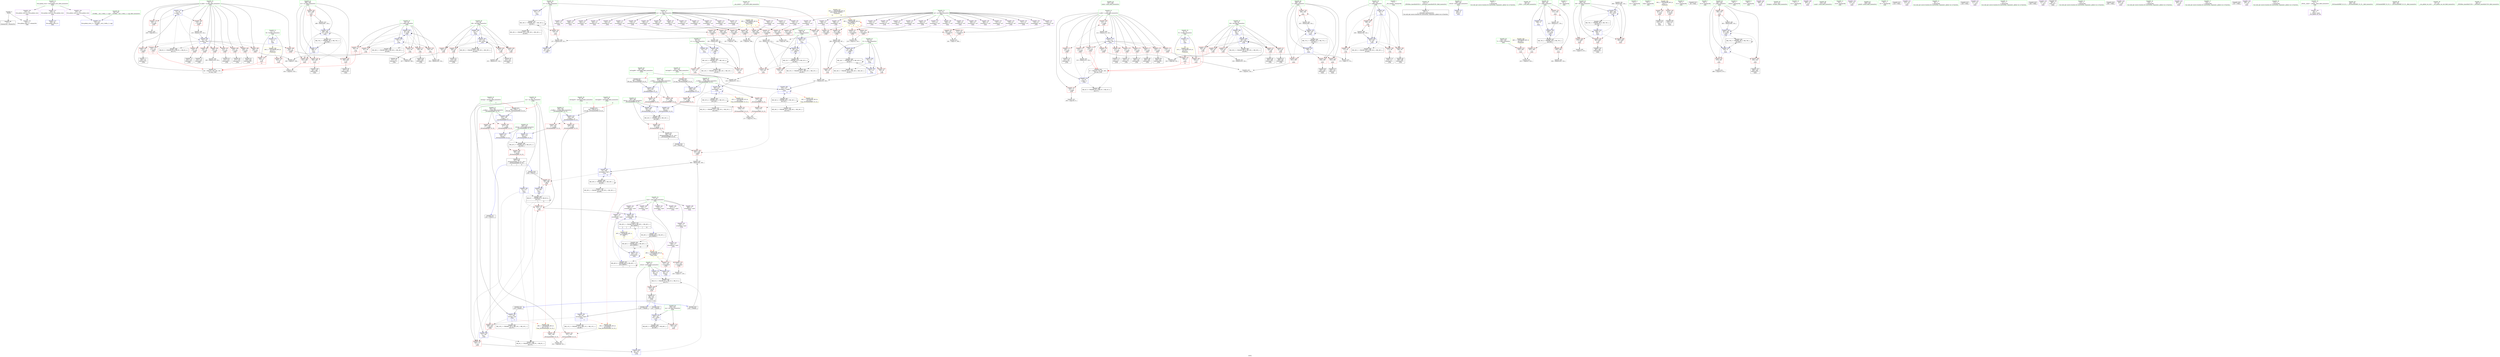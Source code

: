 digraph "SVFG" {
	label="SVFG";

	Node0x557955acd4f0 [shape=record,color=grey,label="{NodeID: 0\nNullPtr}"];
	Node0x557955acd4f0 -> Node0x557955b01190[style=solid];
	Node0x557955acd4f0 -> Node0x557955b0eac0[style=solid];
	Node0x557955b0ec90 [shape=record,color=blue,label="{NodeID: 277\n73\<--68\nm.addr\<--m\n_Z1fii\n}"];
	Node0x557955b0ec90 -> Node0x557955b07c00[style=dashed];
	Node0x557955b0ec90 -> Node0x557955b07cd0[style=dashed];
	Node0x557955b0ec90 -> Node0x557955b0ef00[style=dashed];
	Node0x557955b0ec90 -> Node0x557955b3c4c0[style=dashed];
	Node0x557955b02980 [shape=record,color=red,label="{NodeID: 194\n251\<--81\n\<--s1\n_Z1fii\n}"];
	Node0x557955b02980 -> Node0x557955b182c0[style=solid];
	Node0x557955affb40 [shape=record,color=purple,label="{NodeID: 111\n192\<--13\narrayidx35\<--m1\n_Z1fii\n}"];
	Node0x557955affb40 -> Node0x557955b04380[style=solid];
	Node0x557955afde40 [shape=record,color=green,label="{NodeID: 28\n52\<--53\n__cxa_atexit\<--__cxa_atexit_field_insensitive\n}"];
	Node0x557955b10350 [shape=record,color=blue,label="{NodeID: 305\n89\<--315\nt1\<--add100\n_Z1fii\n}"];
	Node0x557955b10350 -> Node0x557955b2a4b0[style=dashed];
	Node0x557955b04040 [shape=record,color=red,label="{NodeID: 222\n149\<--148\n\<--arrayidx17\n_Z1fii\n}"];
	Node0x557955b04040 -> Node0x557955b1a240[style=solid];
	Node0x557955b05af0 [shape=record,color=purple,label="{NodeID: 139\n463\<--15\narrayidx21\<--m2\nmain\n}"];
	Node0x557955b00610 [shape=record,color=green,label="{NodeID: 56\n387\<--388\nmain\<--main_field_insensitive\n}"];
	Node0x557955b3f6c0 [shape=record,color=black,label="{NodeID: 499\nMR_28V_2 = PHI(MR_28V_3, MR_28V_1, MR_28V_1, )\npts\{96 \}\n}"];
	Node0x557955b19340 [shape=record,color=grey,label="{NodeID: 416\n307 = cmp(301, 306, )\n}"];
	Node0x557955b0d5e0 [shape=record,color=red,label="{NodeID: 250\n374\<--373\n\<--\n_ZSt3minIxERKT_S2_S2_\n}"];
	Node0x557955b0d5e0 -> Node0x557955b18ec0[style=solid];
	Node0x557955b07240 [shape=record,color=red,label="{NodeID: 167\n105\<--71\n\<--n.addr\n_Z1fii\n}"];
	Node0x557955b07240 -> Node0x557955b19c40[style=solid];
	Node0x557955b01e20 [shape=record,color=black,label="{NodeID: 84\n272\<--271\nidxprom73\<--\n_Z1fii\n}"];
	Node0x557955ac71d0 [shape=record,color=green,label="{NodeID: 1\n7\<--1\n__dso_handle\<--dummyObj\nGlob }"];
	Node0x557955b0ed60 [shape=record,color=blue,label="{NodeID: 278\n69\<--112\nretval\<--\n_Z1fii\n}"];
	Node0x557955b0ed60 -> Node0x557955b3bac0[style=dashed];
	Node0x557955b02a50 [shape=record,color=red,label="{NodeID: 195\n226\<--83\n\<--s2\n_Z1fii\n}"];
	Node0x557955b02a50 -> Node0x557955b09790[style=solid];
	Node0x557955affc10 [shape=record,color=purple,label="{NodeID: 112\n299\<--13\narrayidx90\<--m1\n_Z1fii\n}"];
	Node0x557955afdf40 [shape=record,color=green,label="{NodeID: 29\n51\<--57\n_ZNSt8ios_base4InitD1Ev\<--_ZNSt8ios_base4InitD1Ev_field_insensitive\n}"];
	Node0x557955afdf40 -> Node0x557955b01360[style=solid];
	Node0x557955b10420 [shape=record,color=blue,label="{NodeID: 306\n93\<--320\ni58\<--inc103\n_Z1fii\n}"];
	Node0x557955b10420 -> Node0x557955b035b0[style=dashed];
	Node0x557955b10420 -> Node0x557955b03680[style=dashed];
	Node0x557955b10420 -> Node0x557955b03750[style=dashed];
	Node0x557955b10420 -> Node0x557955b03820[style=dashed];
	Node0x557955b10420 -> Node0x557955b038f0[style=dashed];
	Node0x557955b10420 -> Node0x557955b10420[style=dashed];
	Node0x557955b10420 -> Node0x557955b3f1c0[style=dashed];
	Node0x557955b04110 [shape=record,color=red,label="{NodeID: 223\n166\<--163\n\<--call23\n_Z1fii\n}"];
	Node0x557955b04110 -> Node0x557955b0f240[style=solid];
	Node0x557955b05bc0 [shape=record,color=purple,label="{NodeID: 140\n123\<--17\narrayidx\<--matr\n_Z1fii\n}"];
	Node0x557955b00710 [shape=record,color=green,label="{NodeID: 57\n390\<--391\nretval\<--retval_field_insensitive\nmain\n}"];
	Node0x557955b00710 -> Node0x557955b10d10[style=solid];
	Node0x557955b3fbc0 [shape=record,color=black,label="{NodeID: 500\nMR_30V_2 = PHI(MR_30V_3, MR_30V_1, MR_30V_1, )\npts\{98 \}\n}"];
	Node0x557955b194c0 [shape=record,color=grey,label="{NodeID: 417\n249 = cmp(247, 248, )\n}"];
	Node0x557955b0d6b0 [shape=record,color=red,label="{NodeID: 251\n376\<--375\n\<--\n_ZSt3minIxERKT_S2_S2_\n}"];
	Node0x557955b0d6b0 -> Node0x557955b18ec0[style=solid];
	Node0x557955b07310 [shape=record,color=red,label="{NodeID: 168\n114\<--71\n\<--n.addr\n_Z1fii\n}"];
	Node0x557955b07310 -> Node0x557955b188c0[style=solid];
	Node0x557955b01ef0 [shape=record,color=black,label="{NodeID: 85\n277\<--276\nidxprom76\<--\n_Z1fii\n}"];
	Node0x557955af32b0 [shape=record,color=green,label="{NodeID: 2\n9\<--1\n\<--dummyObj\nCan only get source location for instruction, argument, global var or function.}"];
	Node0x557955676640 [shape=record,color=black,label="{NodeID: 611\n68 = PHI(155, 160, 264, 500, )\n1st arg _Z1fii }"];
	Node0x557955676640 -> Node0x557955b0ec90[style=solid];
	Node0x557955b0ee30 [shape=record,color=blue,label="{NodeID: 279\n71\<--115\nn.addr\<--dec\n_Z1fii\n}"];
	Node0x557955b0ee30 -> Node0x557955b073e0[style=dashed];
	Node0x557955b0ee30 -> Node0x557955b074b0[style=dashed];
	Node0x557955b0ee30 -> Node0x557955b07580[style=dashed];
	Node0x557955b0ee30 -> Node0x557955b07650[style=dashed];
	Node0x557955b0ee30 -> Node0x557955b07720[style=dashed];
	Node0x557955b0ee30 -> Node0x557955b077f0[style=dashed];
	Node0x557955b0ee30 -> Node0x557955b078c0[style=dashed];
	Node0x557955b0ee30 -> Node0x557955b07990[style=dashed];
	Node0x557955b0ee30 -> Node0x557955b07a60[style=dashed];
	Node0x557955b0ee30 -> Node0x557955b07b30[style=dashed];
	Node0x557955b0ee30 -> Node0x557955b3bfc0[style=dashed];
	Node0x557955b02b20 [shape=record,color=red,label="{NodeID: 196\n255\<--83\n\<--s2\n_Z1fii\n}"];
	Node0x557955b02b20 -> Node0x557955b18140[style=solid];
	Node0x557955affce0 [shape=record,color=purple,label="{NodeID: 113\n300\<--13\narrayidx91\<--m1\n_Z1fii\n}"];
	Node0x557955affce0 -> Node0x557955b0c9b0[style=solid];
	Node0x557955afe040 [shape=record,color=green,label="{NodeID: 30\n64\<--65\n_Z1fii\<--_Z1fii_field_insensitive\n}"];
	Node0x557955b104f0 [shape=record,color=blue,label="{NodeID: 307\n330\<--324\narrayidx109\<--\n_Z1fii\n}"];
	Node0x557955b104f0 -> Node0x557955b40ac0[style=dashed];
	Node0x557955b041e0 [shape=record,color=red,label="{NodeID: 224\n181\<--180\n\<--arrayidx27\n_Z1fii\n}"];
	Node0x557955b041e0 -> Node0x557955b19f40[style=solid];
	Node0x557955b05c90 [shape=record,color=purple,label="{NodeID: 141\n126\<--17\narrayidx4\<--matr\n_Z1fii\n}"];
	Node0x557955b05c90 -> Node0x557955b03dd0[style=solid];
	Node0x557955b007e0 [shape=record,color=green,label="{NodeID: 58\n392\<--393\nT\<--T_field_insensitive\nmain\n}"];
	Node0x557955b007e0 -> Node0x557955b0d780[style=solid];
	Node0x557955b400c0 [shape=record,color=black,label="{NodeID: 501\nMR_32V_2 = PHI(MR_32V_3, MR_32V_1, MR_32V_1, )\npts\{100 \}\n}"];
	Node0x557955b19640 [shape=record,color=grey,label="{NodeID: 418\n207 = cmp(205, 206, )\n}"];
	Node0x557955b0d780 [shape=record,color=red,label="{NodeID: 252\n424\<--392\n\<--T\nmain\n}"];
	Node0x557955b0d780 -> Node0x557955b19940[style=solid];
	Node0x557955b073e0 [shape=record,color=red,label="{NodeID: 169\n121\<--71\n\<--n.addr\n_Z1fii\n}"];
	Node0x557955b073e0 -> Node0x557955b01460[style=solid];
	Node0x557955b01fc0 [shape=record,color=black,label="{NodeID: 86\n284\<--283\nidxprom81\<--\n_Z1fii\n}"];
	Node0x557955af3810 [shape=record,color=green,label="{NodeID: 3\n19\<--1\n.str\<--dummyObj\nGlob }"];
	Node0x557955b65f30 [shape=record,color=black,label="{NodeID: 612\n338 = PHI(77, 75, )\n0th arg _ZSt3maxIxERKT_S2_S2_ }"];
	Node0x557955b65f30 -> Node0x557955b10690[style=solid];
	Node0x557955b2e5b0 [shape=record,color=black,label="{NodeID: 446\nMR_42V_3 = PHI(MR_42V_4, MR_42V_2, )\npts\{341 \}\n}"];
	Node0x557955b2e5b0 -> Node0x557955b0cc20[style=dashed];
	Node0x557955b0ef00 [shape=record,color=blue,label="{NodeID: 280\n73\<--119\nm.addr\<--dec2\n_Z1fii\n}"];
	Node0x557955b0ef00 -> Node0x557955b07da0[style=dashed];
	Node0x557955b0ef00 -> Node0x557955b07e70[style=dashed];
	Node0x557955b0ef00 -> Node0x557955b07f40[style=dashed];
	Node0x557955b0ef00 -> Node0x557955b08010[style=dashed];
	Node0x557955b0ef00 -> Node0x557955b080e0[style=dashed];
	Node0x557955b0ef00 -> Node0x557955b081b0[style=dashed];
	Node0x557955b0ef00 -> Node0x557955b08280[style=dashed];
	Node0x557955b0ef00 -> Node0x557955b08350[style=dashed];
	Node0x557955b0ef00 -> Node0x557955b08420[style=dashed];
	Node0x557955b0ef00 -> Node0x557955b084f0[style=dashed];
	Node0x557955b0ef00 -> Node0x557955b3c4c0[style=dashed];
	Node0x557955b02bf0 [shape=record,color=red,label="{NodeID: 197\n173\<--85\n\<--i\n_Z1fii\n}"];
	Node0x557955b02bf0 -> Node0x557955b19dc0[style=solid];
	Node0x557955affdb0 [shape=record,color=purple,label="{NodeID: 114\n304\<--13\narrayidx93\<--m1\n_Z1fii\n}"];
	Node0x557955afe140 [shape=record,color=green,label="{NodeID: 31\n69\<--70\nretval\<--retval_field_insensitive\n_Z1fii\n}"];
	Node0x557955afe140 -> Node0x557955b07170[style=solid];
	Node0x557955afe140 -> Node0x557955b0ed60[style=solid];
	Node0x557955afe140 -> Node0x557955b0efd0[style=solid];
	Node0x557955afe140 -> Node0x557955b105c0[style=solid];
	Node0x557955b09310 [shape=record,color=grey,label="{NodeID: 391\n496 = Binary(495, 154, )\n}"];
	Node0x557955b09310 -> Node0x557955b11530[style=solid];
	Node0x557955b105c0 [shape=record,color=blue,label="{NodeID: 308\n69\<--332\nretval\<--\n_Z1fii\n}"];
	Node0x557955b105c0 -> Node0x557955b3bac0[style=dashed];
	Node0x557955b042b0 [shape=record,color=red,label="{NodeID: 225\n186\<--185\n\<--arrayidx30\n_Z1fii\n}"];
	Node0x557955b042b0 -> Node0x557955b19f40[style=solid];
	Node0x557955b05d60 [shape=record,color=purple,label="{NodeID: 142\n133\<--17\narrayidx8\<--matr\n_Z1fii\n}"];
	Node0x557955b008b0 [shape=record,color=green,label="{NodeID: 59\n394\<--395\nt\<--t_field_insensitive\nmain\n}"];
	Node0x557955b008b0 -> Node0x557955b0d850[style=solid];
	Node0x557955b008b0 -> Node0x557955b0d920[style=solid];
	Node0x557955b008b0 -> Node0x557955b0d9f0[style=solid];
	Node0x557955b008b0 -> Node0x557955b10de0[style=solid];
	Node0x557955b008b0 -> Node0x557955b116d0[style=solid];
	Node0x557955b405c0 [shape=record,color=black,label="{NodeID: 502\nMR_34V_2 = PHI(MR_34V_3, MR_34V_1, MR_34V_1, )\npts\{102 \}\n}"];
	Node0x557955b197c0 [shape=record,color=grey,label="{NodeID: 419\n433 = cmp(431, 432, )\n}"];
	Node0x557955b0d850 [shape=record,color=red,label="{NodeID: 253\n423\<--394\n\<--t\nmain\n}"];
	Node0x557955b0d850 -> Node0x557955b19940[style=solid];
	Node0x557955b074b0 [shape=record,color=red,label="{NodeID: 170\n131\<--71\n\<--n.addr\n_Z1fii\n}"];
	Node0x557955b074b0 -> Node0x557955b01600[style=solid];
	Node0x557955b02090 [shape=record,color=black,label="{NodeID: 87\n298\<--297\nidxprom89\<--\n_Z1fii\n}"];
	Node0x557955acc9c0 [shape=record,color=green,label="{NodeID: 4\n21\<--1\n.str.1\<--dummyObj\nGlob }"];
	Node0x557955b66080 [shape=record,color=black,label="{NodeID: 613\n339 = PHI(79, 97, )\n1st arg _ZSt3maxIxERKT_S2_S2_ }"];
	Node0x557955b66080 -> Node0x557955b10760[style=solid];
	Node0x557955b0efd0 [shape=record,color=blue,label="{NodeID: 281\n69\<--137\nretval\<--\n_Z1fii\n}"];
	Node0x557955b0efd0 -> Node0x557955b3bac0[style=dashed];
	Node0x557955b02cc0 [shape=record,color=red,label="{NodeID: 198\n177\<--85\n\<--i\n_Z1fii\n}"];
	Node0x557955b02cc0 -> Node0x557955b01940[style=solid];
	Node0x557955affe80 [shape=record,color=purple,label="{NodeID: 115\n305\<--13\narrayidx94\<--m1\n_Z1fii\n}"];
	Node0x557955affe80 -> Node0x557955b0ca80[style=solid];
	Node0x557955afe210 [shape=record,color=green,label="{NodeID: 32\n71\<--72\nn.addr\<--n.addr_field_insensitive\n_Z1fii\n}"];
	Node0x557955afe210 -> Node0x557955b07240[style=solid];
	Node0x557955afe210 -> Node0x557955b07310[style=solid];
	Node0x557955afe210 -> Node0x557955b073e0[style=solid];
	Node0x557955afe210 -> Node0x557955b074b0[style=solid];
	Node0x557955afe210 -> Node0x557955b07580[style=solid];
	Node0x557955afe210 -> Node0x557955b07650[style=solid];
	Node0x557955afe210 -> Node0x557955b07720[style=solid];
	Node0x557955afe210 -> Node0x557955b077f0[style=solid];
	Node0x557955afe210 -> Node0x557955b078c0[style=solid];
	Node0x557955afe210 -> Node0x557955b07990[style=solid];
	Node0x557955afe210 -> Node0x557955b07a60[style=solid];
	Node0x557955afe210 -> Node0x557955b07b30[style=solid];
	Node0x557955afe210 -> Node0x557955b0ebc0[style=solid];
	Node0x557955afe210 -> Node0x557955b0ee30[style=solid];
	Node0x557955b09490 [shape=record,color=grey,label="{NodeID: 392\n289 = Binary(288, 287, )\n}"];
	Node0x557955b09490 -> Node0x557955b101b0[style=solid];
	Node0x557955b10690 [shape=record,color=blue,label="{NodeID: 309\n342\<--338\n__a.addr\<--__a\n_ZSt3maxIxERKT_S2_S2_\n}"];
	Node0x557955b10690 -> Node0x557955b0ccf0[style=dashed];
	Node0x557955b10690 -> Node0x557955b0cdc0[style=dashed];
	Node0x557955b04380 [shape=record,color=red,label="{NodeID: 226\n193\<--192\n\<--arrayidx35\n_Z1fii\n}"];
	Node0x557955b04380 -> Node0x557955b18440[style=solid];
	Node0x557955b05e30 [shape=record,color=purple,label="{NodeID: 143\n136\<--17\narrayidx10\<--matr\n_Z1fii\n}"];
	Node0x557955b05e30 -> Node0x557955b03ea0[style=solid];
	Node0x557955b00980 [shape=record,color=green,label="{NodeID: 60\n396\<--397\ni\<--i_field_insensitive\nmain\n}"];
	Node0x557955b00980 -> Node0x557955b0dac0[style=solid];
	Node0x557955b00980 -> Node0x557955b0db90[style=solid];
	Node0x557955b00980 -> Node0x557955b0dc60[style=solid];
	Node0x557955b00980 -> Node0x557955b0dd30[style=solid];
	Node0x557955b00980 -> Node0x557955b10eb0[style=solid];
	Node0x557955b00980 -> Node0x557955b10f80[style=solid];
	Node0x557955b40ac0 [shape=record,color=black,label="{NodeID: 503\nMR_40V_2 = PHI(MR_40V_6, MR_40V_1, MR_40V_1, )\npts\{180000 \}\n|{<s0>3|<s1>4|<s2>7|<s3>15}}"];
	Node0x557955b40ac0:s0 -> Node0x557955b483c0[style=dashed,color=blue];
	Node0x557955b40ac0:s1 -> Node0x557955b104f0[style=dashed,color=blue];
	Node0x557955b40ac0:s2 -> Node0x557955b30db0[style=dashed,color=blue];
	Node0x557955b40ac0:s3 -> Node0x557955b2ccb0[style=dashed,color=blue];
	Node0x557955b19940 [shape=record,color=grey,label="{NodeID: 420\n425 = cmp(423, 424, )\n}"];
	Node0x557955b0d920 [shape=record,color=red,label="{NodeID: 254\n503\<--394\n\<--t\nmain\n}"];
	Node0x557955b0d920 -> Node0x557955b09610[style=solid];
	Node0x557955b07580 [shape=record,color=red,label="{NodeID: 171\n140\<--71\n\<--n.addr\n_Z1fii\n}"];
	Node0x557955b07580 -> Node0x557955b017a0[style=solid];
	Node0x557955b02160 [shape=record,color=black,label="{NodeID: 88\n303\<--302\nidxprom92\<--\n_Z1fii\n}"];
	Node0x557955acbb10 [shape=record,color=green,label="{NodeID: 5\n23\<--1\nstdin\<--dummyObj\nGlob }"];
	Node0x557955b66820 [shape=record,color=black,label="{NodeID: 614\n156 = PHI(66, )\n}"];
	Node0x557955b66820 -> Node0x557955b0f0a0[style=solid];
	Node0x557955b2efb0 [shape=record,color=black,label="{NodeID: 448\nMR_8V_7 = PHI(MR_8V_8, MR_8V_6, )\npts\{76 \}\n|{|<s6>8}}"];
	Node0x557955b2efb0 -> Node0x557955b085c0[style=dashed];
	Node0x557955b2efb0 -> Node0x557955b027e0[style=dashed];
	Node0x557955b2efb0 -> Node0x557955b0c6b0[style=dashed];
	Node0x557955b2efb0 -> Node0x557955b100e0[style=dashed];
	Node0x557955b2efb0 -> Node0x557955b2efb0[style=dashed];
	Node0x557955b2efb0 -> Node0x557955b3b5c0[style=dashed];
	Node0x557955b2efb0:s6 -> Node0x557955b43df0[style=dashed,color=red];
	Node0x557955b0f0a0 [shape=record,color=blue,label="{NodeID: 282\n77\<--156\nref.tmp\<--call\n_Z1fii\n|{|<s2>5}}"];
	Node0x557955b0f0a0 -> Node0x557955b04110[style=dashed];
	Node0x557955b0f0a0 -> Node0x557955b3c9c0[style=dashed];
	Node0x557955b0f0a0:s2 -> Node0x557955b43df0[style=dashed,color=red];
	Node0x557955b02d90 [shape=record,color=red,label="{NodeID: 199\n189\<--85\n\<--i\n_Z1fii\n}"];
	Node0x557955b02d90 -> Node0x557955b01ae0[style=solid];
	Node0x557955b04840 [shape=record,color=purple,label="{NodeID: 116\n311\<--13\narrayidx98\<--m1\n_Z1fii\n}"];
	Node0x557955afe2e0 [shape=record,color=green,label="{NodeID: 33\n73\<--74\nm.addr\<--m.addr_field_insensitive\n_Z1fii\n}"];
	Node0x557955afe2e0 -> Node0x557955b07c00[style=solid];
	Node0x557955afe2e0 -> Node0x557955b07cd0[style=solid];
	Node0x557955afe2e0 -> Node0x557955b07da0[style=solid];
	Node0x557955afe2e0 -> Node0x557955b07e70[style=solid];
	Node0x557955afe2e0 -> Node0x557955b07f40[style=solid];
	Node0x557955afe2e0 -> Node0x557955b08010[style=solid];
	Node0x557955afe2e0 -> Node0x557955b080e0[style=solid];
	Node0x557955afe2e0 -> Node0x557955b081b0[style=solid];
	Node0x557955afe2e0 -> Node0x557955b08280[style=solid];
	Node0x557955afe2e0 -> Node0x557955b08350[style=solid];
	Node0x557955afe2e0 -> Node0x557955b08420[style=solid];
	Node0x557955afe2e0 -> Node0x557955b084f0[style=solid];
	Node0x557955afe2e0 -> Node0x557955b0ec90[style=solid];
	Node0x557955afe2e0 -> Node0x557955b0ef00[style=solid];
	Node0x557955b09610 [shape=record,color=grey,label="{NodeID: 393\n504 = Binary(503, 154, )\n}"];
	Node0x557955b10760 [shape=record,color=blue,label="{NodeID: 310\n344\<--339\n__b.addr\<--__b\n_ZSt3maxIxERKT_S2_S2_\n}"];
	Node0x557955b10760 -> Node0x557955b0ce90[style=dashed];
	Node0x557955b10760 -> Node0x557955b0cf60[style=dashed];
	Node0x557955b04450 [shape=record,color=red,label="{NodeID: 227\n213\<--212\n\<--arrayidx44\n_Z1fii\n}"];
	Node0x557955b04450 -> Node0x557955b1a6c0[style=solid];
	Node0x557955b05f00 [shape=record,color=purple,label="{NodeID: 144\n327\<--17\narrayidx107\<--matr\n_Z1fii\n}"];
	Node0x557955b00a50 [shape=record,color=green,label="{NodeID: 61\n398\<--399\ni12\<--i12_field_insensitive\nmain\n}"];
	Node0x557955b00a50 -> Node0x557955b0de00[style=solid];
	Node0x557955b00a50 -> Node0x557955b0ded0[style=solid];
	Node0x557955b00a50 -> Node0x557955b0dfa0[style=solid];
	Node0x557955b00a50 -> Node0x557955b0e070[style=solid];
	Node0x557955b00a50 -> Node0x557955b11050[style=solid];
	Node0x557955b00a50 -> Node0x557955b11120[style=solid];
	Node0x557955b40fc0 [shape=record,color=yellow,style=double,label="{NodeID: 504\n60V_1 = ENCHI(MR_60V_0)\npts\{1 \}\nFun[main]}"];
	Node0x557955b40fc0 -> Node0x557955b06fd0[style=dashed];
	Node0x557955b40fc0 -> Node0x557955b070a0[style=dashed];
	Node0x557955b19ac0 [shape=record,color=grey,label="{NodeID: 421\n454 = cmp(452, 453, )\n}"];
	Node0x557955b0d9f0 [shape=record,color=red,label="{NodeID: 255\n511\<--394\n\<--t\nmain\n}"];
	Node0x557955b0d9f0 -> Node0x557955b09c10[style=solid];
	Node0x557955b07650 [shape=record,color=red,label="{NodeID: 172\n152\<--71\n\<--n.addr\n_Z1fii\n}"];
	Node0x557955b07650 -> Node0x557955b0a210[style=solid];
	Node0x557955b02230 [shape=record,color=black,label="{NodeID: 89\n310\<--309\nidxprom97\<--\n_Z1fii\n}"];
	Node0x557955af2fb0 [shape=record,color=green,label="{NodeID: 6\n24\<--1\n.str.2\<--dummyObj\nGlob }"];
	Node0x557955b66a50 [shape=record,color=black,label="{NodeID: 615\n49 = PHI()\n}"];
	Node0x557955b2f4b0 [shape=record,color=black,label="{NodeID: 449\nMR_24V_7 = PHI(MR_24V_9, MR_24V_6, )\npts\{92 \}\n}"];
	Node0x557955b2f4b0 -> Node0x557955b03410[style=dashed];
	Node0x557955b2f4b0 -> Node0x557955b034e0[style=dashed];
	Node0x557955b2f4b0 -> Node0x557955b0fcd0[style=dashed];
	Node0x557955b2f4b0 -> Node0x557955b101b0[style=dashed];
	Node0x557955b2f4b0 -> Node0x557955b2f4b0[style=dashed];
	Node0x557955b2f4b0 -> Node0x557955b3ecc0[style=dashed];
	Node0x557955b0f170 [shape=record,color=blue,label="{NodeID: 283\n79\<--161\nref.tmp20\<--call22\n_Z1fii\n|{|<s2>5}}"];
	Node0x557955b0f170 -> Node0x557955b04110[style=dashed];
	Node0x557955b0f170 -> Node0x557955b3cec0[style=dashed];
	Node0x557955b0f170:s2 -> Node0x557955b43ed0[style=dashed,color=red];
	Node0x557955b02e60 [shape=record,color=red,label="{NodeID: 200\n199\<--85\n\<--i\n_Z1fii\n}"];
	Node0x557955b02e60 -> Node0x557955b09d90[style=solid];
	Node0x557955b04910 [shape=record,color=purple,label="{NodeID: 117\n312\<--13\narrayidx99\<--m1\n_Z1fii\n}"];
	Node0x557955b04910 -> Node0x557955b0cb50[style=solid];
	Node0x557955afe3b0 [shape=record,color=green,label="{NodeID: 34\n75\<--76\nres\<--res_field_insensitive\n_Z1fii\n|{|<s5>8}}"];
	Node0x557955afe3b0 -> Node0x557955b085c0[style=solid];
	Node0x557955afe3b0 -> Node0x557955b027e0[style=solid];
	Node0x557955afe3b0 -> Node0x557955b0f240[style=solid];
	Node0x557955afe3b0 -> Node0x557955b0fb30[style=solid];
	Node0x557955afe3b0 -> Node0x557955b100e0[style=solid];
	Node0x557955afe3b0:s5 -> Node0x557955b65f30[style=solid,color=red];
	Node0x557955b09790 [shape=record,color=grey,label="{NodeID: 394\n227 = Binary(226, 225, )\n}"];
	Node0x557955b09790 -> Node0x557955b0f7f0[style=solid];
	Node0x557955b10830 [shape=record,color=blue,label="{NodeID: 311\n340\<--354\nretval\<--\n_ZSt3maxIxERKT_S2_S2_\n}"];
	Node0x557955b10830 -> Node0x557955b2e5b0[style=dashed];
	Node0x557955b04520 [shape=record,color=red,label="{NodeID: 228\n218\<--217\n\<--arrayidx47\n_Z1fii\n}"];
	Node0x557955b04520 -> Node0x557955b1a6c0[style=solid];
	Node0x557955b05fd0 [shape=record,color=purple,label="{NodeID: 145\n330\<--17\narrayidx109\<--matr\n_Z1fii\n}"];
	Node0x557955b05fd0 -> Node0x557955b104f0[style=solid];
	Node0x557955b00b20 [shape=record,color=green,label="{NodeID: 62\n400\<--401\ni26\<--i26_field_insensitive\nmain\n}"];
	Node0x557955b00b20 -> Node0x557955b0e140[style=solid];
	Node0x557955b00b20 -> Node0x557955b0e210[style=solid];
	Node0x557955b00b20 -> Node0x557955b0e2e0[style=solid];
	Node0x557955b00b20 -> Node0x557955b111f0[style=solid];
	Node0x557955b00b20 -> Node0x557955b11530[style=solid];
	Node0x557955b41ae0 [shape=record,color=yellow,style=double,label="{NodeID: 505\n62V_1 = ENCHI(MR_62V_0)\npts\{10 \}\nFun[main]}"];
	Node0x557955b41ae0 -> Node0x557955b06c90[style=dashed];
	Node0x557955b41ae0 -> Node0x557955b06d60[style=dashed];
	Node0x557955b19c40 [shape=record,color=grey,label="{NodeID: 422\n106 = cmp(105, 9, )\n}"];
	Node0x557955b0dac0 [shape=record,color=red,label="{NodeID: 256\n431\<--396\n\<--i\nmain\n}"];
	Node0x557955b0dac0 -> Node0x557955b197c0[style=solid];
	Node0x557955b07720 [shape=record,color=red,label="{NodeID: 173\n158\<--71\n\<--n.addr\n_Z1fii\n|{<s0>4}}"];
	Node0x557955b07720:s0 -> Node0x557955b67a50[style=solid,color=red];
	Node0x557955b02300 [shape=record,color=black,label="{NodeID: 90\n326\<--325\nidxprom106\<--\n_Z1fii\n}"];
	Node0x557955af3130 [shape=record,color=green,label="{NodeID: 7\n26\<--1\n.str.3\<--dummyObj\nGlob }"];
	Node0x557955b66b20 [shape=record,color=black,label="{NodeID: 616\n161 = PHI(66, )\n}"];
	Node0x557955b66b20 -> Node0x557955b0f170[style=solid];
	Node0x557955b0f240 [shape=record,color=blue,label="{NodeID: 284\n75\<--166\nres\<--\n_Z1fii\n}"];
	Node0x557955b0f240 -> Node0x557955b085c0[style=dashed];
	Node0x557955b0f240 -> Node0x557955b027e0[style=dashed];
	Node0x557955b0f240 -> Node0x557955b3b5c0[style=dashed];
	Node0x557955b02f30 [shape=record,color=red,label="{NodeID: 201\n205\<--87\n\<--i38\n_Z1fii\n}"];
	Node0x557955b02f30 -> Node0x557955b19640[style=solid];
	Node0x557955b049e0 [shape=record,color=purple,label="{NodeID: 118\n437\<--13\narrayidx\<--m1\nmain\n}"];
	Node0x557955afe480 [shape=record,color=green,label="{NodeID: 35\n77\<--78\nref.tmp\<--ref.tmp_field_insensitive\n_Z1fii\n|{|<s1>5}}"];
	Node0x557955afe480 -> Node0x557955b0f0a0[style=solid];
	Node0x557955afe480:s1 -> Node0x557955b65f30[style=solid,color=red];
	Node0x557955b09910 [shape=record,color=grey,label="{NodeID: 395\n294 = Binary(293, 154, )\n}"];
	Node0x557955b09910 -> Node0x557955b10280[style=solid];
	Node0x557955b10900 [shape=record,color=blue,label="{NodeID: 312\n340\<--357\nretval\<--\n_ZSt3maxIxERKT_S2_S2_\n}"];
	Node0x557955b10900 -> Node0x557955b2e5b0[style=dashed];
	Node0x557955b045f0 [shape=record,color=red,label="{NodeID: 229\n225\<--224\n\<--arrayidx52\n_Z1fii\n}"];
	Node0x557955b045f0 -> Node0x557955b09790[style=solid];
	Node0x557955b060a0 [shape=record,color=purple,label="{NodeID: 146\n484\<--17\narrayidx34\<--matr\nmain\n}"];
	Node0x557955b00bf0 [shape=record,color=green,label="{NodeID: 63\n402\<--403\nj\<--j_field_insensitive\nmain\n}"];
	Node0x557955b00bf0 -> Node0x557955b0e3b0[style=solid];
	Node0x557955b00bf0 -> Node0x557955b0e480[style=solid];
	Node0x557955b00bf0 -> Node0x557955b0e550[style=solid];
	Node0x557955b00bf0 -> Node0x557955b112c0[style=solid];
	Node0x557955b00bf0 -> Node0x557955b11460[style=solid];
	Node0x557955b41bc0 [shape=record,color=yellow,style=double,label="{NodeID: 506\n64V_1 = ENCHI(MR_64V_0)\npts\{12 \}\nFun[main]}"];
	Node0x557955b41bc0 -> Node0x557955b06e30[style=dashed];
	Node0x557955b41bc0 -> Node0x557955b06f00[style=dashed];
	Node0x557955b19dc0 [shape=record,color=grey,label="{NodeID: 423\n175 = cmp(173, 174, )\n}"];
	Node0x557955b0db90 [shape=record,color=red,label="{NodeID: 257\n435\<--396\n\<--i\nmain\n}"];
	Node0x557955b0db90 -> Node0x557955afefe0[style=solid];
	Node0x557955b077f0 [shape=record,color=red,label="{NodeID: 174\n174\<--71\n\<--n.addr\n_Z1fii\n}"];
	Node0x557955b077f0 -> Node0x557955b19dc0[style=solid];
	Node0x557955b023d0 [shape=record,color=black,label="{NodeID: 91\n329\<--328\nidxprom108\<--\n_Z1fii\n}"];
	Node0x557955acb480 [shape=record,color=green,label="{NodeID: 8\n28\<--1\nstdout\<--dummyObj\nGlob }"];
	Node0x557955b66c90 [shape=record,color=black,label="{NodeID: 617\n163 = PHI(337, )\n}"];
	Node0x557955b66c90 -> Node0x557955b04110[style=solid];
	Node0x557955b0f310 [shape=record,color=blue,label="{NodeID: 285\n81\<--112\ns1\<--\n_Z1fii\n}"];
	Node0x557955b0f310 -> Node0x557955b3abc0[style=dashed];
	Node0x557955b03000 [shape=record,color=red,label="{NodeID: 202\n209\<--87\n\<--i38\n_Z1fii\n}"];
	Node0x557955b03000 -> Node0x557955b01bb0[style=solid];
	Node0x557955b04ab0 [shape=record,color=purple,label="{NodeID: 119\n438\<--13\narrayidx7\<--m1\nmain\n}"];
	Node0x557955afe550 [shape=record,color=green,label="{NodeID: 36\n79\<--80\nref.tmp20\<--ref.tmp20_field_insensitive\n_Z1fii\n|{|<s1>5}}"];
	Node0x557955afe550 -> Node0x557955b0f170[style=solid];
	Node0x557955afe550:s1 -> Node0x557955b66080[style=solid,color=red];
	Node0x557955b09a90 [shape=record,color=grey,label="{NodeID: 396\n232 = Binary(231, 154, )\n}"];
	Node0x557955b09a90 -> Node0x557955b0f8c0[style=solid];
	Node0x557955b109d0 [shape=record,color=blue,label="{NodeID: 313\n367\<--363\n__a.addr\<--__a\n_ZSt3minIxERKT_S2_S2_\n}"];
	Node0x557955b109d0 -> Node0x557955b0d2a0[style=dashed];
	Node0x557955b109d0 -> Node0x557955b0d370[style=dashed];
	Node0x557955b046c0 [shape=record,color=red,label="{NodeID: 230\n262\<--259\n\<--call69\n_Z1fii\n}"];
	Node0x557955b046c0 -> Node0x557955b185c0[style=solid];
	Node0x557955b06170 [shape=record,color=purple,label="{NodeID: 147\n487\<--17\narrayidx36\<--matr\nmain\n}"];
	Node0x557955b06170 -> Node0x557955b11390[style=solid];
	Node0x557955b00cc0 [shape=record,color=green,label="{NodeID: 64\n404\<--405\nres\<--res_field_insensitive\nmain\n}"];
	Node0x557955b00cc0 -> Node0x557955b0e620[style=solid];
	Node0x557955b00cc0 -> Node0x557955b11600[style=solid];
	Node0x557955b19f40 [shape=record,color=grey,label="{NodeID: 424\n187 = cmp(181, 186, )\n}"];
	Node0x557955b0dc60 [shape=record,color=red,label="{NodeID: 258\n439\<--396\n\<--i\nmain\n}"];
	Node0x557955b0dc60 -> Node0x557955aff0b0[style=solid];
	Node0x557955b078c0 [shape=record,color=red,label="{NodeID: 175\n182\<--71\n\<--n.addr\n_Z1fii\n}"];
	Node0x557955b078c0 -> Node0x557955b01a10[style=solid];
	Node0x557955b024a0 [shape=record,color=black,label="{NodeID: 92\n66\<--335\n_Z1fii_ret\<--\n_Z1fii\n|{<s0>3|<s1>4|<s2>7|<s3>15}}"];
	Node0x557955b024a0:s0 -> Node0x557955b66820[style=solid,color=blue];
	Node0x557955b024a0:s1 -> Node0x557955b66b20[style=solid,color=blue];
	Node0x557955b024a0:s2 -> Node0x557955b66f10[style=solid,color=blue];
	Node0x557955b024a0:s3 -> Node0x557955b674d0[style=solid,color=blue];
	Node0x557955acb510 [shape=record,color=green,label="{NodeID: 9\n29\<--1\n.str.4\<--dummyObj\nGlob }"];
	Node0x557955b66dd0 [shape=record,color=black,label="{NodeID: 618\n259 = PHI(362, )\n}"];
	Node0x557955b66dd0 -> Node0x557955b046c0[style=solid];
	Node0x557955b0f3e0 [shape=record,color=blue,label="{NodeID: 286\n83\<--112\ns2\<--\n_Z1fii\n}"];
	Node0x557955b0f3e0 -> Node0x557955b29ec0[style=dashed];
	Node0x557955b030d0 [shape=record,color=red,label="{NodeID: 203\n221\<--87\n\<--i38\n_Z1fii\n}"];
	Node0x557955b030d0 -> Node0x557955b01d50[style=solid];
	Node0x557955b04b80 [shape=record,color=purple,label="{NodeID: 120\n441\<--13\narrayidx9\<--m1\nmain\n}"];
	Node0x557955afe620 [shape=record,color=green,label="{NodeID: 37\n81\<--82\ns1\<--s1_field_insensitive\n_Z1fii\n}"];
	Node0x557955afe620 -> Node0x557955b028b0[style=solid];
	Node0x557955afe620 -> Node0x557955b02980[style=solid];
	Node0x557955afe620 -> Node0x557955b0f310[style=solid];
	Node0x557955afe620 -> Node0x557955b0f580[style=solid];
	Node0x557955b397c0 [shape=record,color=black,label="{NodeID: 480\nMR_30V_4 = PHI(MR_30V_5, MR_30V_1, )\npts\{98 \}\n}"];
	Node0x557955b397c0 -> Node0x557955b10010[style=dashed];
	Node0x557955b397c0 -> Node0x557955b397c0[style=dashed];
	Node0x557955b397c0 -> Node0x557955b3fbc0[style=dashed];
	Node0x557955b09c10 [shape=record,color=grey,label="{NodeID: 397\n512 = Binary(511, 154, )\n}"];
	Node0x557955b09c10 -> Node0x557955b116d0[style=solid];
	Node0x557955b10aa0 [shape=record,color=blue,label="{NodeID: 314\n369\<--364\n__b.addr\<--__b\n_ZSt3minIxERKT_S2_S2_\n}"];
	Node0x557955b10aa0 -> Node0x557955b0d440[style=dashed];
	Node0x557955b10aa0 -> Node0x557955b0d510[style=dashed];
	Node0x557955b0c6b0 [shape=record,color=red,label="{NodeID: 231\n269\<--268\n\<--call72\n_Z1fii\n}"];
	Node0x557955b0c6b0 -> Node0x557955b100e0[style=solid];
	Node0x557955b06240 [shape=record,color=purple,label="{NodeID: 148\n408\<--19\n\<--.str\nmain\n}"];
	Node0x557955b00d90 [shape=record,color=green,label="{NodeID: 65\n411\<--412\nfreopen\<--freopen_field_insensitive\n}"];
	Node0x557955b41d80 [shape=record,color=yellow,style=double,label="{NodeID: 508\n68V_1 = ENCHI(MR_68V_0)\npts\{393 \}\nFun[main]}"];
	Node0x557955b41d80 -> Node0x557955b0d780[style=dashed];
	Node0x557955b1a0c0 [shape=record,color=grey,label="{NodeID: 425\n281 = cmp(275, 280, )\n}"];
	Node0x557955b0dd30 [shape=record,color=red,label="{NodeID: 259\n446\<--396\n\<--i\nmain\n}"];
	Node0x557955b0dd30 -> Node0x557955b0a510[style=solid];
	Node0x557955b07990 [shape=record,color=red,label="{NodeID: 176\n241\<--71\n\<--n.addr\n_Z1fii\n}"];
	Node0x557955b07990 -> Node0x557955b191c0[style=solid];
	Node0x557955b02570 [shape=record,color=black,label="{NodeID: 93\n337\<--360\n_ZSt3maxIxERKT_S2_S2__ret\<--\n_ZSt3maxIxERKT_S2_S2_\n|{<s0>5|<s1>8}}"];
	Node0x557955b02570:s0 -> Node0x557955b66c90[style=solid,color=blue];
	Node0x557955b02570:s1 -> Node0x557955b67050[style=solid,color=blue];
	Node0x557955acb5e0 [shape=record,color=green,label="{NodeID: 10\n31\<--1\n.str.5\<--dummyObj\nGlob }"];
	Node0x557955b66f10 [shape=record,color=black,label="{NodeID: 619\n265 = PHI(66, )\n}"];
	Node0x557955b66f10 -> Node0x557955b185c0[style=solid];
	Node0x557955b0f4b0 [shape=record,color=blue,label="{NodeID: 287\n85\<--9\ni\<--\n_Z1fii\n}"];
	Node0x557955b0f4b0 -> Node0x557955b02bf0[style=dashed];
	Node0x557955b0f4b0 -> Node0x557955b02cc0[style=dashed];
	Node0x557955b0f4b0 -> Node0x557955b02d90[style=dashed];
	Node0x557955b0f4b0 -> Node0x557955b02e60[style=dashed];
	Node0x557955b0f4b0 -> Node0x557955b0f650[style=dashed];
	Node0x557955b0f4b0 -> Node0x557955b3ddc0[style=dashed];
	Node0x557955b031a0 [shape=record,color=red,label="{NodeID: 204\n231\<--87\n\<--i38\n_Z1fii\n}"];
	Node0x557955b031a0 -> Node0x557955b09a90[style=solid];
	Node0x557955b04c50 [shape=record,color=purple,label="{NodeID: 121\n442\<--13\narrayidx10\<--m1\nmain\n}"];
	Node0x557955afe6f0 [shape=record,color=green,label="{NodeID: 38\n83\<--84\ns2\<--s2_field_insensitive\n_Z1fii\n}"];
	Node0x557955afe6f0 -> Node0x557955b02a50[style=solid];
	Node0x557955afe6f0 -> Node0x557955b02b20[style=solid];
	Node0x557955afe6f0 -> Node0x557955b0f3e0[style=solid];
	Node0x557955afe6f0 -> Node0x557955b0f7f0[style=solid];
	Node0x557955b39cc0 [shape=record,color=black,label="{NodeID: 481\nMR_32V_4 = PHI(MR_32V_5, MR_32V_1, )\npts\{100 \}\n}"];
	Node0x557955b39cc0 -> Node0x557955b0fe70[style=dashed];
	Node0x557955b39cc0 -> Node0x557955b39cc0[style=dashed];
	Node0x557955b39cc0 -> Node0x557955b400c0[style=dashed];
	Node0x557955b09d90 [shape=record,color=grey,label="{NodeID: 398\n200 = Binary(199, 154, )\n}"];
	Node0x557955b09d90 -> Node0x557955b0f650[style=solid];
	Node0x557955b10b70 [shape=record,color=blue,label="{NodeID: 315\n365\<--379\nretval\<--\n_ZSt3minIxERKT_S2_S2_\n}"];
	Node0x557955b10b70 -> Node0x557955b2a9b0[style=dashed];
	Node0x557955b0c740 [shape=record,color=red,label="{NodeID: 232\n275\<--274\n\<--arrayidx75\n_Z1fii\n}"];
	Node0x557955b0c740 -> Node0x557955b1a0c0[style=solid];
	Node0x557955b06310 [shape=record,color=purple,label="{NodeID: 149\n409\<--21\n\<--.str.1\nmain\n}"];
	Node0x557955b00e90 [shape=record,color=green,label="{NodeID: 66\n419\<--420\nscanf\<--scanf_field_insensitive\n}"];
	Node0x557955b1a240 [shape=record,color=grey,label="{NodeID: 426\n150 = cmp(144, 149, )\n}"];
	Node0x557955b0de00 [shape=record,color=red,label="{NodeID: 260\n452\<--398\n\<--i12\nmain\n}"];
	Node0x557955b0de00 -> Node0x557955b19ac0[style=solid];
	Node0x557955b07a60 [shape=record,color=red,label="{NodeID: 177\n302\<--71\n\<--n.addr\n_Z1fii\n}"];
	Node0x557955b07a60 -> Node0x557955b02160[style=solid];
	Node0x557955b02640 [shape=record,color=black,label="{NodeID: 94\n362\<--385\n_ZSt3minIxERKT_S2_S2__ret\<--\n_ZSt3minIxERKT_S2_S2_\n|{<s0>6}}"];
	Node0x557955b02640:s0 -> Node0x557955b66dd0[style=solid,color=blue];
	Node0x557955acc360 [shape=record,color=green,label="{NodeID: 11\n33\<--1\n.str.6\<--dummyObj\nGlob }"];
	Node0x557955b67050 [shape=record,color=black,label="{NodeID: 620\n268 = PHI(337, )\n}"];
	Node0x557955b67050 -> Node0x557955b0c6b0[style=solid];
	Node0x557955b30db0 [shape=record,color=black,label="{NodeID: 454\nMR_40V_8 = PHI(MR_40V_9, MR_40V_7, )\npts\{180000 \}\n|{|<s2>7}}"];
	Node0x557955b30db0 -> Node0x557955b104f0[style=dashed];
	Node0x557955b30db0 -> Node0x557955b30db0[style=dashed];
	Node0x557955b30db0:s2 -> Node0x557955b43b20[style=dashed,color=red];
	Node0x557955b0f580 [shape=record,color=blue,label="{NodeID: 288\n81\<--195\ns1\<--add36\n_Z1fii\n}"];
	Node0x557955b0f580 -> Node0x557955b3abc0[style=dashed];
	Node0x557955b03270 [shape=record,color=red,label="{NodeID: 205\n252\<--89\n\<--t1\n_Z1fii\n}"];
	Node0x557955b03270 -> Node0x557955b182c0[style=solid];
	Node0x557955b04d20 [shape=record,color=purple,label="{NodeID: 122\n147\<--15\narrayidx16\<--m2\n_Z1fii\n}"];
	Node0x557955afe7c0 [shape=record,color=green,label="{NodeID: 39\n85\<--86\ni\<--i_field_insensitive\n_Z1fii\n}"];
	Node0x557955afe7c0 -> Node0x557955b02bf0[style=solid];
	Node0x557955afe7c0 -> Node0x557955b02cc0[style=solid];
	Node0x557955afe7c0 -> Node0x557955b02d90[style=solid];
	Node0x557955afe7c0 -> Node0x557955b02e60[style=solid];
	Node0x557955afe7c0 -> Node0x557955b0f4b0[style=solid];
	Node0x557955afe7c0 -> Node0x557955b0f650[style=solid];
	Node0x557955b3a1c0 [shape=record,color=black,label="{NodeID: 482\nMR_34V_4 = PHI(MR_34V_5, MR_34V_1, )\npts\{102 \}\n}"];
	Node0x557955b3a1c0 -> Node0x557955b0ff40[style=dashed];
	Node0x557955b3a1c0 -> Node0x557955b3a1c0[style=dashed];
	Node0x557955b3a1c0 -> Node0x557955b405c0[style=dashed];
	Node0x557955b09f10 [shape=record,color=grey,label="{NodeID: 399\n160 = Binary(159, 154, )\n|{<s0>4}}"];
	Node0x557955b09f10:s0 -> Node0x557955676640[style=solid,color=red];
	Node0x557955b10c40 [shape=record,color=blue,label="{NodeID: 316\n365\<--382\nretval\<--\n_ZSt3minIxERKT_S2_S2_\n}"];
	Node0x557955b10c40 -> Node0x557955b2a9b0[style=dashed];
	Node0x557955b0c810 [shape=record,color=red,label="{NodeID: 233\n280\<--279\n\<--arrayidx78\n_Z1fii\n}"];
	Node0x557955b0c810 -> Node0x557955b1a0c0[style=solid];
	Node0x557955b063e0 [shape=record,color=purple,label="{NodeID: 150\n414\<--24\n\<--.str.2\nmain\n}"];
	Node0x557955b00f90 [shape=record,color=green,label="{NodeID: 67\n508\<--509\nprintf\<--printf_field_insensitive\n}"];
	Node0x557955b1a3c0 [shape=record,color=grey,label="{NodeID: 427\n128 = cmp(127, 129, )\n}"];
	Node0x557955b0ded0 [shape=record,color=red,label="{NodeID: 261\n456\<--398\n\<--i12\nmain\n}"];
	Node0x557955b0ded0 -> Node0x557955aff180[style=solid];
	Node0x557955b07b30 [shape=record,color=red,label="{NodeID: 178\n325\<--71\n\<--n.addr\n_Z1fii\n}"];
	Node0x557955b07b30 -> Node0x557955b02300[style=solid];
	Node0x557955b02710 [shape=record,color=black,label="{NodeID: 95\n410\<--407\ncall\<--\nmain\n}"];
	Node0x557955acc430 [shape=record,color=green,label="{NodeID: 12\n35\<--1\n.str.7\<--dummyObj\nGlob }"];
	Node0x557955b67190 [shape=record,color=black,label="{NodeID: 621\n418 = PHI()\n}"];
	Node0x557955b0f650 [shape=record,color=blue,label="{NodeID: 289\n85\<--200\ni\<--inc\n_Z1fii\n}"];
	Node0x557955b0f650 -> Node0x557955b02bf0[style=dashed];
	Node0x557955b0f650 -> Node0x557955b02cc0[style=dashed];
	Node0x557955b0f650 -> Node0x557955b02d90[style=dashed];
	Node0x557955b0f650 -> Node0x557955b02e60[style=dashed];
	Node0x557955b0f650 -> Node0x557955b0f650[style=dashed];
	Node0x557955b0f650 -> Node0x557955b3ddc0[style=dashed];
	Node0x557955b03340 [shape=record,color=red,label="{NodeID: 206\n314\<--89\n\<--t1\n_Z1fii\n}"];
	Node0x557955b03340 -> Node0x557955b0a390[style=solid];
	Node0x557955b04df0 [shape=record,color=purple,label="{NodeID: 123\n148\<--15\narrayidx17\<--m2\n_Z1fii\n}"];
	Node0x557955b04df0 -> Node0x557955b04040[style=solid];
	Node0x557955afe890 [shape=record,color=green,label="{NodeID: 40\n87\<--88\ni38\<--i38_field_insensitive\n_Z1fii\n}"];
	Node0x557955afe890 -> Node0x557955b02f30[style=solid];
	Node0x557955afe890 -> Node0x557955b03000[style=solid];
	Node0x557955afe890 -> Node0x557955b030d0[style=solid];
	Node0x557955afe890 -> Node0x557955b031a0[style=solid];
	Node0x557955afe890 -> Node0x557955b0f720[style=solid];
	Node0x557955afe890 -> Node0x557955b0f8c0[style=solid];
	Node0x557955b0a090 [shape=record,color=grey,label="{NodeID: 400\n491 = Binary(490, 154, )\n}"];
	Node0x557955b0a090 -> Node0x557955b11460[style=solid];
	Node0x557955b10d10 [shape=record,color=blue,label="{NodeID: 317\n390\<--9\nretval\<--\nmain\n}"];
	Node0x557955b0c8e0 [shape=record,color=red,label="{NodeID: 234\n287\<--286\n\<--arrayidx83\n_Z1fii\n}"];
	Node0x557955b0c8e0 -> Node0x557955b09490[style=solid];
	Node0x557955b064b0 [shape=record,color=purple,label="{NodeID: 151\n415\<--26\n\<--.str.3\nmain\n}"];
	Node0x557955b01090 [shape=record,color=green,label="{NodeID: 68\n39\<--526\n_GLOBAL__sub_I_GeKa_2_1.cpp\<--_GLOBAL__sub_I_GeKa_2_1.cpp_field_insensitive\n}"];
	Node0x557955b01090 -> Node0x557955b0e9c0[style=solid];
	Node0x557955b1a540 [shape=record,color=grey,label="{NodeID: 428\n109 = cmp(108, 9, )\n}"];
	Node0x557955b0dfa0 [shape=record,color=red,label="{NodeID: 262\n460\<--398\n\<--i12\nmain\n}"];
	Node0x557955b0dfa0 -> Node0x557955aff250[style=solid];
	Node0x557955b07c00 [shape=record,color=red,label="{NodeID: 179\n108\<--73\n\<--m.addr\n_Z1fii\n}"];
	Node0x557955b07c00 -> Node0x557955b1a540[style=solid];
	Node0x557955afef10 [shape=record,color=black,label="{NodeID: 96\n416\<--413\ncall1\<--\nmain\n}"];
	Node0x557955acc500 [shape=record,color=green,label="{NodeID: 13\n38\<--1\n\<--dummyObj\nCan only get source location for instruction, argument, global var or function.}"];
	Node0x557955b67260 [shape=record,color=black,label="{NodeID: 622\n428 = PHI()\n}"];
	Node0x557955b43960 [shape=record,color=yellow,style=double,label="{NodeID: 539\n36V_1 = ENCHI(MR_36V_0)\npts\{140000 \}\nFun[_Z1fii]|{|<s7>3|<s8>4|<s9>7}}"];
	Node0x557955b43960 -> Node0x557955b03f70[style=dashed];
	Node0x557955b43960 -> Node0x557955b041e0[style=dashed];
	Node0x557955b43960 -> Node0x557955b042b0[style=dashed];
	Node0x557955b43960 -> Node0x557955b04380[style=dashed];
	Node0x557955b43960 -> Node0x557955b0c9b0[style=dashed];
	Node0x557955b43960 -> Node0x557955b0ca80[style=dashed];
	Node0x557955b43960 -> Node0x557955b0cb50[style=dashed];
	Node0x557955b43960:s7 -> Node0x557955b43960[style=dashed,color=red];
	Node0x557955b43960:s8 -> Node0x557955b43960[style=dashed,color=red];
	Node0x557955b43960:s9 -> Node0x557955b43960[style=dashed,color=red];
	Node0x557955b0f720 [shape=record,color=blue,label="{NodeID: 290\n87\<--9\ni38\<--\n_Z1fii\n}"];
	Node0x557955b0f720 -> Node0x557955b02f30[style=dashed];
	Node0x557955b0f720 -> Node0x557955b03000[style=dashed];
	Node0x557955b0f720 -> Node0x557955b030d0[style=dashed];
	Node0x557955b0f720 -> Node0x557955b031a0[style=dashed];
	Node0x557955b0f720 -> Node0x557955b0f8c0[style=dashed];
	Node0x557955b0f720 -> Node0x557955b3e2c0[style=dashed];
	Node0x557955b03410 [shape=record,color=red,label="{NodeID: 207\n256\<--91\n\<--t2\n_Z1fii\n}"];
	Node0x557955b03410 -> Node0x557955b18140[style=solid];
	Node0x557955b04ec0 [shape=record,color=purple,label="{NodeID: 124\n211\<--15\narrayidx43\<--m2\n_Z1fii\n}"];
	Node0x557955afe960 [shape=record,color=green,label="{NodeID: 41\n89\<--90\nt1\<--t1_field_insensitive\n_Z1fii\n}"];
	Node0x557955afe960 -> Node0x557955b03270[style=solid];
	Node0x557955afe960 -> Node0x557955b03340[style=solid];
	Node0x557955afe960 -> Node0x557955b0f990[style=solid];
	Node0x557955afe960 -> Node0x557955b10350[style=solid];
	Node0x557955b3abc0 [shape=record,color=black,label="{NodeID: 484\nMR_14V_5 = PHI(MR_14V_7, MR_14V_4, )\npts\{82 \}\n}"];
	Node0x557955b3abc0 -> Node0x557955b028b0[style=dashed];
	Node0x557955b3abc0 -> Node0x557955b02980[style=dashed];
	Node0x557955b3abc0 -> Node0x557955b0f580[style=dashed];
	Node0x557955b3abc0 -> Node0x557955b3abc0[style=dashed];
	Node0x557955b3abc0 -> Node0x557955b3d3c0[style=dashed];
	Node0x557955b0a210 [shape=record,color=grey,label="{NodeID: 401\n153 = Binary(152, 154, )\n|{<s0>3}}"];
	Node0x557955b0a210:s0 -> Node0x557955b67a50[style=solid,color=red];
	Node0x557955b10de0 [shape=record,color=blue,label="{NodeID: 318\n394\<--9\nt\<--\nmain\n}"];
	Node0x557955b10de0 -> Node0x557955b2aeb0[style=dashed];
	Node0x557955b0c9b0 [shape=record,color=red,label="{NodeID: 235\n301\<--300\n\<--arrayidx91\n_Z1fii\n}"];
	Node0x557955b0c9b0 -> Node0x557955b19340[style=solid];
	Node0x557955b06580 [shape=record,color=purple,label="{NodeID: 152\n417\<--29\n\<--.str.4\nmain\n}"];
	Node0x557955b01190 [shape=record,color=black,label="{NodeID: 69\n2\<--3\ndummyVal\<--dummyVal\n}"];
	Node0x557955b1a6c0 [shape=record,color=grey,label="{NodeID: 429\n219 = cmp(213, 218, )\n}"];
	Node0x557955b0e070 [shape=record,color=red,label="{NodeID: 263\n467\<--398\n\<--i12\nmain\n}"];
	Node0x557955b0e070 -> Node0x557955b18a40[style=solid];
	Node0x557955b07cd0 [shape=record,color=red,label="{NodeID: 180\n118\<--73\n\<--m.addr\n_Z1fii\n}"];
	Node0x557955b07cd0 -> Node0x557955b18740[style=solid];
	Node0x557955afefe0 [shape=record,color=black,label="{NodeID: 97\n436\<--435\nidxprom\<--\nmain\n}"];
	Node0x557955afd350 [shape=record,color=green,label="{NodeID: 14\n112\<--1\n\<--dummyObj\nCan only get source location for instruction, argument, global var or function.}"];
	Node0x557955b67330 [shape=record,color=black,label="{NodeID: 623\n444 = PHI()\n}"];
	Node0x557955b43a40 [shape=record,color=yellow,style=double,label="{NodeID: 540\n38V_1 = ENCHI(MR_38V_0)\npts\{160000 \}\nFun[_Z1fii]|{|<s7>3|<s8>4|<s9>7}}"];
	Node0x557955b43a40 -> Node0x557955b04040[style=dashed];
	Node0x557955b43a40 -> Node0x557955b04450[style=dashed];
	Node0x557955b43a40 -> Node0x557955b04520[style=dashed];
	Node0x557955b43a40 -> Node0x557955b045f0[style=dashed];
	Node0x557955b43a40 -> Node0x557955b0c740[style=dashed];
	Node0x557955b43a40 -> Node0x557955b0c810[style=dashed];
	Node0x557955b43a40 -> Node0x557955b0c8e0[style=dashed];
	Node0x557955b43a40:s7 -> Node0x557955b43a40[style=dashed,color=red];
	Node0x557955b43a40:s8 -> Node0x557955b43a40[style=dashed,color=red];
	Node0x557955b43a40:s9 -> Node0x557955b43a40[style=dashed,color=red];
	Node0x557955b0f7f0 [shape=record,color=blue,label="{NodeID: 291\n83\<--227\ns2\<--add53\n_Z1fii\n}"];
	Node0x557955b0f7f0 -> Node0x557955b29ec0[style=dashed];
	Node0x557955b034e0 [shape=record,color=red,label="{NodeID: 208\n288\<--91\n\<--t2\n_Z1fii\n}"];
	Node0x557955b034e0 -> Node0x557955b09490[style=solid];
	Node0x557955b04f90 [shape=record,color=purple,label="{NodeID: 125\n212\<--15\narrayidx44\<--m2\n_Z1fii\n}"];
	Node0x557955b04f90 -> Node0x557955b04450[style=solid];
	Node0x557955afea30 [shape=record,color=green,label="{NodeID: 42\n91\<--92\nt2\<--t2_field_insensitive\n_Z1fii\n}"];
	Node0x557955afea30 -> Node0x557955b03410[style=solid];
	Node0x557955afea30 -> Node0x557955b034e0[style=solid];
	Node0x557955afea30 -> Node0x557955b0fa60[style=solid];
	Node0x557955afea30 -> Node0x557955b0fcd0[style=solid];
	Node0x557955afea30 -> Node0x557955b101b0[style=solid];
	Node0x557955b0a390 [shape=record,color=grey,label="{NodeID: 402\n315 = Binary(314, 313, )\n}"];
	Node0x557955b0a390 -> Node0x557955b10350[style=solid];
	Node0x557955b10eb0 [shape=record,color=blue,label="{NodeID: 319\n396\<--9\ni\<--\nmain\n}"];
	Node0x557955b10eb0 -> Node0x557955b0dac0[style=dashed];
	Node0x557955b10eb0 -> Node0x557955b0db90[style=dashed];
	Node0x557955b10eb0 -> Node0x557955b0dc60[style=dashed];
	Node0x557955b10eb0 -> Node0x557955b0dd30[style=dashed];
	Node0x557955b10eb0 -> Node0x557955b10f80[style=dashed];
	Node0x557955b10eb0 -> Node0x557955b2b3b0[style=dashed];
	Node0x557955b0ca80 [shape=record,color=red,label="{NodeID: 236\n306\<--305\n\<--arrayidx94\n_Z1fii\n}"];
	Node0x557955b0ca80 -> Node0x557955b19340[style=solid];
	Node0x557955b06650 [shape=record,color=purple,label="{NodeID: 153\n427\<--31\n\<--.str.5\nmain\n}"];
	Node0x557955b01290 [shape=record,color=black,label="{NodeID: 70\n389\<--9\nmain_ret\<--\nmain\n}"];
	Node0x557955b1a840 [shape=record,color=grey,label="{NodeID: 430\n474 = cmp(473, 475, )\n}"];
	Node0x557955b0e140 [shape=record,color=red,label="{NodeID: 264\n473\<--400\n\<--i26\nmain\n}"];
	Node0x557955b0e140 -> Node0x557955b1a840[style=solid];
	Node0x557955b07da0 [shape=record,color=red,label="{NodeID: 181\n124\<--73\n\<--m.addr\n_Z1fii\n}"];
	Node0x557955b07da0 -> Node0x557955b01530[style=solid];
	Node0x557955aff0b0 [shape=record,color=black,label="{NodeID: 98\n440\<--439\nidxprom8\<--\nmain\n}"];
	Node0x557955afd3e0 [shape=record,color=green,label="{NodeID: 15\n116\<--1\n\<--dummyObj\nCan only get source location for instruction, argument, global var or function.}"];
	Node0x557955b67400 [shape=record,color=black,label="{NodeID: 624\n465 = PHI()\n}"];
	Node0x557955b43b20 [shape=record,color=yellow,style=double,label="{NodeID: 541\n40V_1 = ENCHI(MR_40V_0)\npts\{180000 \}\nFun[_Z1fii]|{|<s5>3}}"];
	Node0x557955b43b20 -> Node0x557955b03dd0[style=dashed];
	Node0x557955b43b20 -> Node0x557955b03ea0[style=dashed];
	Node0x557955b43b20 -> Node0x557955b104f0[style=dashed];
	Node0x557955b43b20 -> Node0x557955b30db0[style=dashed];
	Node0x557955b43b20 -> Node0x557955b40ac0[style=dashed];
	Node0x557955b43b20:s5 -> Node0x557955b43b20[style=dashed,color=red];
	Node0x557955b0f8c0 [shape=record,color=blue,label="{NodeID: 292\n87\<--232\ni38\<--inc56\n_Z1fii\n}"];
	Node0x557955b0f8c0 -> Node0x557955b02f30[style=dashed];
	Node0x557955b0f8c0 -> Node0x557955b03000[style=dashed];
	Node0x557955b0f8c0 -> Node0x557955b030d0[style=dashed];
	Node0x557955b0f8c0 -> Node0x557955b031a0[style=dashed];
	Node0x557955b0f8c0 -> Node0x557955b0f8c0[style=dashed];
	Node0x557955b0f8c0 -> Node0x557955b3e2c0[style=dashed];
	Node0x557955b035b0 [shape=record,color=red,label="{NodeID: 209\n240\<--93\n\<--i58\n_Z1fii\n}"];
	Node0x557955b035b0 -> Node0x557955b191c0[style=solid];
	Node0x557955b05060 [shape=record,color=purple,label="{NodeID: 126\n216\<--15\narrayidx46\<--m2\n_Z1fii\n}"];
	Node0x557955afeb00 [shape=record,color=green,label="{NodeID: 43\n93\<--94\ni58\<--i58_field_insensitive\n_Z1fii\n}"];
	Node0x557955afeb00 -> Node0x557955b035b0[style=solid];
	Node0x557955afeb00 -> Node0x557955b03680[style=solid];
	Node0x557955afeb00 -> Node0x557955b03750[style=solid];
	Node0x557955afeb00 -> Node0x557955b03820[style=solid];
	Node0x557955afeb00 -> Node0x557955b038f0[style=solid];
	Node0x557955afeb00 -> Node0x557955b0fc00[style=solid];
	Node0x557955afeb00 -> Node0x557955b10420[style=solid];
	Node0x557955b3b5c0 [shape=record,color=black,label="{NodeID: 486\nMR_8V_2 = PHI(MR_8V_4, MR_8V_1, MR_8V_1, )\npts\{76 \}\n}"];
	Node0x557955b0a510 [shape=record,color=grey,label="{NodeID: 403\n447 = Binary(446, 154, )\n}"];
	Node0x557955b0a510 -> Node0x557955b10f80[style=solid];
	Node0x557955b10f80 [shape=record,color=blue,label="{NodeID: 320\n396\<--447\ni\<--inc\nmain\n}"];
	Node0x557955b10f80 -> Node0x557955b0dac0[style=dashed];
	Node0x557955b10f80 -> Node0x557955b0db90[style=dashed];
	Node0x557955b10f80 -> Node0x557955b0dc60[style=dashed];
	Node0x557955b10f80 -> Node0x557955b0dd30[style=dashed];
	Node0x557955b10f80 -> Node0x557955b10f80[style=dashed];
	Node0x557955b10f80 -> Node0x557955b2b3b0[style=dashed];
	Node0x557955b0cb50 [shape=record,color=red,label="{NodeID: 237\n313\<--312\n\<--arrayidx99\n_Z1fii\n}"];
	Node0x557955b0cb50 -> Node0x557955b0a390[style=solid];
	Node0x557955b06720 [shape=record,color=purple,label="{NodeID: 154\n443\<--33\n\<--.str.6\nmain\n}"];
	Node0x557955b01360 [shape=record,color=black,label="{NodeID: 71\n50\<--51\n\<--_ZNSt8ios_base4InitD1Ev\nCan only get source location for instruction, argument, global var or function.}"];
	Node0x557955b29ec0 [shape=record,color=black,label="{NodeID: 431\nMR_16V_5 = PHI(MR_16V_7, MR_16V_4, )\npts\{84 \}\n}"];
	Node0x557955b29ec0 -> Node0x557955b02a50[style=dashed];
	Node0x557955b29ec0 -> Node0x557955b02b20[style=dashed];
	Node0x557955b29ec0 -> Node0x557955b0f7f0[style=dashed];
	Node0x557955b29ec0 -> Node0x557955b29ec0[style=dashed];
	Node0x557955b29ec0 -> Node0x557955b3d8c0[style=dashed];
	Node0x557955b0e210 [shape=record,color=red,label="{NodeID: 265\n482\<--400\n\<--i26\nmain\n}"];
	Node0x557955b0e210 -> Node0x557955aff320[style=solid];
	Node0x557955b07e70 [shape=record,color=red,label="{NodeID: 182\n134\<--73\n\<--m.addr\n_Z1fii\n}"];
	Node0x557955b07e70 -> Node0x557955b016d0[style=solid];
	Node0x557955aff180 [shape=record,color=black,label="{NodeID: 99\n457\<--456\nidxprom16\<--\nmain\n}"];
	Node0x557955afd470 [shape=record,color=green,label="{NodeID: 16\n129\<--1\n\<--dummyObj\nCan only get source location for instruction, argument, global var or function.}"];
	Node0x557955b674d0 [shape=record,color=black,label="{NodeID: 625\n501 = PHI(66, )\n}"];
	Node0x557955b674d0 -> Node0x557955b11600[style=solid];
	Node0x557955b326b0 [shape=record,color=black,label="{NodeID: 459\nMR_40V_3 = PHI(MR_40V_4, MR_40V_2, )\npts\{180000 \}\n|{|<s2>15}}"];
	Node0x557955b326b0 -> Node0x557955b11390[style=dashed];
	Node0x557955b326b0 -> Node0x557955b326b0[style=dashed];
	Node0x557955b326b0:s2 -> Node0x557955b43b20[style=dashed,color=red];
	Node0x557955b0f990 [shape=record,color=blue,label="{NodeID: 293\n89\<--112\nt1\<--\n_Z1fii\n}"];
	Node0x557955b0f990 -> Node0x557955b03270[style=dashed];
	Node0x557955b0f990 -> Node0x557955b03340[style=dashed];
	Node0x557955b0f990 -> Node0x557955b10350[style=dashed];
	Node0x557955b0f990 -> Node0x557955b2a4b0[style=dashed];
	Node0x557955b0f990 -> Node0x557955b3e7c0[style=dashed];
	Node0x557955b03680 [shape=record,color=red,label="{NodeID: 210\n263\<--93\n\<--i58\n_Z1fii\n|{<s0>7}}"];
	Node0x557955b03680:s0 -> Node0x557955b67a50[style=solid,color=red];
	Node0x557955b05130 [shape=record,color=purple,label="{NodeID: 127\n217\<--15\narrayidx47\<--m2\n_Z1fii\n}"];
	Node0x557955b05130 -> Node0x557955b04520[style=solid];
	Node0x557955afebd0 [shape=record,color=green,label="{NodeID: 44\n95\<--96\nj\<--j_field_insensitive\n_Z1fii\n}"];
	Node0x557955afebd0 -> Node0x557955b039c0[style=solid];
	Node0x557955afebd0 -> Node0x557955b03a90[style=solid];
	Node0x557955afebd0 -> Node0x557955b03b60[style=solid];
	Node0x557955afebd0 -> Node0x557955b03c30[style=solid];
	Node0x557955afebd0 -> Node0x557955b03d00[style=solid];
	Node0x557955afebd0 -> Node0x557955b0fda0[style=solid];
	Node0x557955afebd0 -> Node0x557955b10280[style=solid];
	Node0x557955b3bac0 [shape=record,color=black,label="{NodeID: 487\nMR_2V_3 = PHI(MR_2V_5, MR_2V_2, MR_2V_4, )\npts\{70 \}\n}"];
	Node0x557955b3bac0 -> Node0x557955b07170[style=dashed];
	Node0x557955b18140 [shape=record,color=grey,label="{NodeID: 404\n257 = Binary(255, 256, )\n}"];
	Node0x557955b18140 -> Node0x557955b0ff40[style=solid];
	Node0x557955b11050 [shape=record,color=blue,label="{NodeID: 321\n398\<--9\ni12\<--\nmain\n}"];
	Node0x557955b11050 -> Node0x557955b0de00[style=dashed];
	Node0x557955b11050 -> Node0x557955b0ded0[style=dashed];
	Node0x557955b11050 -> Node0x557955b0dfa0[style=dashed];
	Node0x557955b11050 -> Node0x557955b0e070[style=dashed];
	Node0x557955b11050 -> Node0x557955b11120[style=dashed];
	Node0x557955b11050 -> Node0x557955b2b8b0[style=dashed];
	Node0x557955b0cc20 [shape=record,color=red,label="{NodeID: 238\n360\<--340\n\<--retval\n_ZSt3maxIxERKT_S2_S2_\n}"];
	Node0x557955b0cc20 -> Node0x557955b02570[style=solid];
	Node0x557955b067f0 [shape=record,color=purple,label="{NodeID: 155\n464\<--33\n\<--.str.6\nmain\n}"];
	Node0x557955b01460 [shape=record,color=black,label="{NodeID: 72\n122\<--121\nidxprom\<--\n_Z1fii\n}"];
	Node0x557955b0e2e0 [shape=record,color=red,label="{NodeID: 266\n495\<--400\n\<--i26\nmain\n}"];
	Node0x557955b0e2e0 -> Node0x557955b09310[style=solid];
	Node0x557955b07f40 [shape=record,color=red,label="{NodeID: 183\n145\<--73\n\<--m.addr\n_Z1fii\n}"];
	Node0x557955b07f40 -> Node0x557955b01870[style=solid];
	Node0x557955aff250 [shape=record,color=black,label="{NodeID: 100\n461\<--460\nidxprom19\<--\nmain\n}"];
	Node0x557955afd500 [shape=record,color=green,label="{NodeID: 17\n154\<--1\n\<--dummyObj\nCan only get source location for instruction, argument, global var or function.}"];
	Node0x557955b676d0 [shape=record,color=black,label="{NodeID: 626\n507 = PHI()\n}"];
	Node0x557955b0fa60 [shape=record,color=blue,label="{NodeID: 294\n91\<--112\nt2\<--\n_Z1fii\n}"];
	Node0x557955b0fa60 -> Node0x557955b0fcd0[style=dashed];
	Node0x557955b0fa60 -> Node0x557955b3ecc0[style=dashed];
	Node0x557955b03750 [shape=record,color=red,label="{NodeID: 211\n297\<--93\n\<--i58\n_Z1fii\n}"];
	Node0x557955b03750 -> Node0x557955b02090[style=solid];
	Node0x557955b05200 [shape=record,color=purple,label="{NodeID: 128\n223\<--15\narrayidx51\<--m2\n_Z1fii\n}"];
	Node0x557955afeca0 [shape=record,color=green,label="{NodeID: 45\n97\<--98\nref.tmp65\<--ref.tmp65_field_insensitive\n_Z1fii\n|{|<s1>8}}"];
	Node0x557955afeca0 -> Node0x557955b10010[style=solid];
	Node0x557955afeca0:s1 -> Node0x557955b66080[style=solid,color=red];
	Node0x557955b3bfc0 [shape=record,color=black,label="{NodeID: 488\nMR_4V_3 = PHI(MR_4V_4, MR_4V_2, MR_4V_4, )\npts\{72 \}\n}"];
	Node0x557955b182c0 [shape=record,color=grey,label="{NodeID: 405\n253 = Binary(251, 252, )\n}"];
	Node0x557955b182c0 -> Node0x557955b0fe70[style=solid];
	Node0x557955b11120 [shape=record,color=blue,label="{NodeID: 322\n398\<--468\ni12\<--inc24\nmain\n}"];
	Node0x557955b11120 -> Node0x557955b0de00[style=dashed];
	Node0x557955b11120 -> Node0x557955b0ded0[style=dashed];
	Node0x557955b11120 -> Node0x557955b0dfa0[style=dashed];
	Node0x557955b11120 -> Node0x557955b0e070[style=dashed];
	Node0x557955b11120 -> Node0x557955b11120[style=dashed];
	Node0x557955b11120 -> Node0x557955b2b8b0[style=dashed];
	Node0x557955b0ccf0 [shape=record,color=red,label="{NodeID: 239\n348\<--342\n\<--__a.addr\n_ZSt3maxIxERKT_S2_S2_\n}"];
	Node0x557955b0ccf0 -> Node0x557955b0d030[style=solid];
	Node0x557955b068c0 [shape=record,color=purple,label="{NodeID: 156\n506\<--35\n\<--.str.7\nmain\n}"];
	Node0x557955b01530 [shape=record,color=black,label="{NodeID: 73\n125\<--124\nidxprom3\<--\n_Z1fii\n}"];
	Node0x557955b424b0 [shape=record,color=yellow,style=double,label="{NodeID: 516\n83V_1 = ENCHI(MR_83V_0)\npts\{140000 160000 \}\nFun[main]|{<s0>15|<s1>15}}"];
	Node0x557955b424b0:s0 -> Node0x557955b43960[style=dashed,color=red];
	Node0x557955b424b0:s1 -> Node0x557955b43a40[style=dashed,color=red];
	Node0x557955b2a4b0 [shape=record,color=black,label="{NodeID: 433\nMR_22V_7 = PHI(MR_22V_6, MR_22V_5, )\npts\{90 \}\n}"];
	Node0x557955b2a4b0 -> Node0x557955b03270[style=dashed];
	Node0x557955b2a4b0 -> Node0x557955b03340[style=dashed];
	Node0x557955b2a4b0 -> Node0x557955b10350[style=dashed];
	Node0x557955b2a4b0 -> Node0x557955b2a4b0[style=dashed];
	Node0x557955b2a4b0 -> Node0x557955b3e7c0[style=dashed];
	Node0x557955b0e3b0 [shape=record,color=red,label="{NodeID: 267\n479\<--402\n\<--j\nmain\n}"];
	Node0x557955b0e3b0 -> Node0x557955b19040[style=solid];
	Node0x557955b08010 [shape=record,color=red,label="{NodeID: 184\n155\<--73\n\<--m.addr\n_Z1fii\n|{<s0>3}}"];
	Node0x557955b08010:s0 -> Node0x557955676640[style=solid,color=red];
	Node0x557955aff320 [shape=record,color=black,label="{NodeID: 101\n483\<--482\nidxprom33\<--\nmain\n}"];
	Node0x557955afd590 [shape=record,color=green,label="{NodeID: 18\n475\<--1\n\<--dummyObj\nCan only get source location for instruction, argument, global var or function.}"];
	Node0x557955b677a0 [shape=record,color=black,label="{NodeID: 627\n363 = PHI(99, )\n0th arg _ZSt3minIxERKT_S2_S2_ }"];
	Node0x557955b677a0 -> Node0x557955b109d0[style=solid];
	Node0x557955b43df0 [shape=record,color=yellow,style=double,label="{NodeID: 544\n48V_1 = ENCHI(MR_48V_0)\npts\{76 78 \}\nFun[_ZSt3maxIxERKT_S2_S2_]}"];
	Node0x557955b43df0 -> Node0x557955b0d030[style=dashed];
	Node0x557955b0fb30 [shape=record,color=blue,label="{NodeID: 295\n75\<--112\nres\<--\n_Z1fii\n}"];
	Node0x557955b0fb30 -> Node0x557955b085c0[style=dashed];
	Node0x557955b0fb30 -> Node0x557955b027e0[style=dashed];
	Node0x557955b0fb30 -> Node0x557955b2efb0[style=dashed];
	Node0x557955b0fb30 -> Node0x557955b3b5c0[style=dashed];
	Node0x557955b03820 [shape=record,color=red,label="{NodeID: 212\n309\<--93\n\<--i58\n_Z1fii\n}"];
	Node0x557955b03820 -> Node0x557955b02230[style=solid];
	Node0x557955b052d0 [shape=record,color=purple,label="{NodeID: 129\n224\<--15\narrayidx52\<--m2\n_Z1fii\n}"];
	Node0x557955b052d0 -> Node0x557955b045f0[style=solid];
	Node0x557955afed70 [shape=record,color=green,label="{NodeID: 46\n99\<--100\nref.tmp66\<--ref.tmp66_field_insensitive\n_Z1fii\n|{|<s1>6}}"];
	Node0x557955afed70 -> Node0x557955b0fe70[style=solid];
	Node0x557955afed70:s1 -> Node0x557955b677a0[style=solid,color=red];
	Node0x557955b3c4c0 [shape=record,color=black,label="{NodeID: 489\nMR_6V_3 = PHI(MR_6V_4, MR_6V_2, MR_6V_4, )\npts\{74 \}\n}"];
	Node0x557955b18440 [shape=record,color=grey,label="{NodeID: 406\n195 = Binary(194, 193, )\n}"];
	Node0x557955b18440 -> Node0x557955b0f580[style=solid];
	Node0x557955b111f0 [shape=record,color=blue,label="{NodeID: 323\n400\<--9\ni26\<--\nmain\n}"];
	Node0x557955b111f0 -> Node0x557955b0e140[style=dashed];
	Node0x557955b111f0 -> Node0x557955b0e210[style=dashed];
	Node0x557955b111f0 -> Node0x557955b0e2e0[style=dashed];
	Node0x557955b111f0 -> Node0x557955b11530[style=dashed];
	Node0x557955b111f0 -> Node0x557955b2bdb0[style=dashed];
	Node0x557955b0cdc0 [shape=record,color=red,label="{NodeID: 240\n357\<--342\n\<--__a.addr\n_ZSt3maxIxERKT_S2_S2_\n}"];
	Node0x557955b0cdc0 -> Node0x557955b10900[style=solid];
	Node0x557955b06990 [shape=record,color=purple,label="{NodeID: 157\n530\<--37\nllvm.global_ctors_0\<--llvm.global_ctors\nGlob }"];
	Node0x557955b06990 -> Node0x557955b0e8c0[style=solid];
	Node0x557955b01600 [shape=record,color=black,label="{NodeID: 74\n132\<--131\nidxprom7\<--\n_Z1fii\n}"];
	Node0x557955b2a9b0 [shape=record,color=black,label="{NodeID: 434\nMR_54V_3 = PHI(MR_54V_4, MR_54V_2, )\npts\{366 \}\n}"];
	Node0x557955b2a9b0 -> Node0x557955b0d1d0[style=dashed];
	Node0x557955b0e480 [shape=record,color=red,label="{NodeID: 268\n485\<--402\n\<--j\nmain\n}"];
	Node0x557955b0e480 -> Node0x557955aff3f0[style=solid];
	Node0x557955b080e0 [shape=record,color=red,label="{NodeID: 185\n159\<--73\n\<--m.addr\n_Z1fii\n}"];
	Node0x557955b080e0 -> Node0x557955b09f10[style=solid];
	Node0x557955aff3f0 [shape=record,color=black,label="{NodeID: 102\n486\<--485\nidxprom35\<--\nmain\n}"];
	Node0x557955afd620 [shape=record,color=green,label="{NodeID: 19\n4\<--6\n_ZStL8__ioinit\<--_ZStL8__ioinit_field_insensitive\nGlob }"];
	Node0x557955afd620 -> Node0x557955aff4c0[style=solid];
	Node0x557955b67910 [shape=record,color=black,label="{NodeID: 628\n364 = PHI(101, )\n1st arg _ZSt3minIxERKT_S2_S2_ }"];
	Node0x557955b67910 -> Node0x557955b10aa0[style=solid];
	Node0x557955b43ed0 [shape=record,color=yellow,style=double,label="{NodeID: 545\n50V_1 = ENCHI(MR_50V_0)\npts\{80 98 \}\nFun[_ZSt3maxIxERKT_S2_S2_]}"];
	Node0x557955b43ed0 -> Node0x557955b0d100[style=dashed];
	Node0x557955b0fc00 [shape=record,color=blue,label="{NodeID: 296\n93\<--9\ni58\<--\n_Z1fii\n}"];
	Node0x557955b0fc00 -> Node0x557955b035b0[style=dashed];
	Node0x557955b0fc00 -> Node0x557955b03680[style=dashed];
	Node0x557955b0fc00 -> Node0x557955b03750[style=dashed];
	Node0x557955b0fc00 -> Node0x557955b03820[style=dashed];
	Node0x557955b0fc00 -> Node0x557955b038f0[style=dashed];
	Node0x557955b0fc00 -> Node0x557955b10420[style=dashed];
	Node0x557955b0fc00 -> Node0x557955b3f1c0[style=dashed];
	Node0x557955b038f0 [shape=record,color=red,label="{NodeID: 213\n319\<--93\n\<--i58\n_Z1fii\n}"];
	Node0x557955b038f0 -> Node0x557955b18bc0[style=solid];
	Node0x557955b053a0 [shape=record,color=purple,label="{NodeID: 130\n273\<--15\narrayidx74\<--m2\n_Z1fii\n}"];
	Node0x557955afee40 [shape=record,color=green,label="{NodeID: 47\n101\<--102\nref.tmp67\<--ref.tmp67_field_insensitive\n_Z1fii\n|{|<s1>6}}"];
	Node0x557955afee40 -> Node0x557955b0ff40[style=solid];
	Node0x557955afee40:s1 -> Node0x557955b67910[style=solid,color=red];
	Node0x557955b3c9c0 [shape=record,color=black,label="{NodeID: 490\nMR_10V_2 = PHI(MR_10V_4, MR_10V_1, MR_10V_1, )\npts\{78 \}\n}"];
	Node0x557955b185c0 [shape=record,color=grey,label="{NodeID: 407\n266 = Binary(262, 265, )\n}"];
	Node0x557955b185c0 -> Node0x557955b10010[style=solid];
	Node0x557955b112c0 [shape=record,color=blue,label="{NodeID: 324\n402\<--9\nj\<--\nmain\n}"];
	Node0x557955b112c0 -> Node0x557955b0e3b0[style=dashed];
	Node0x557955b112c0 -> Node0x557955b0e480[style=dashed];
	Node0x557955b112c0 -> Node0x557955b0e550[style=dashed];
	Node0x557955b112c0 -> Node0x557955b112c0[style=dashed];
	Node0x557955b112c0 -> Node0x557955b11460[style=dashed];
	Node0x557955b112c0 -> Node0x557955b2c2b0[style=dashed];
	Node0x557955b0ce90 [shape=record,color=red,label="{NodeID: 241\n350\<--344\n\<--__b.addr\n_ZSt3maxIxERKT_S2_S2_\n}"];
	Node0x557955b0ce90 -> Node0x557955b0d100[style=solid];
	Node0x557955b06a90 [shape=record,color=purple,label="{NodeID: 158\n531\<--37\nllvm.global_ctors_1\<--llvm.global_ctors\nGlob }"];
	Node0x557955b06a90 -> Node0x557955b0e9c0[style=solid];
	Node0x557955b016d0 [shape=record,color=black,label="{NodeID: 75\n135\<--134\nidxprom9\<--\n_Z1fii\n}"];
	Node0x557955b2aeb0 [shape=record,color=black,label="{NodeID: 435\nMR_70V_3 = PHI(MR_70V_4, MR_70V_2, )\npts\{395 \}\n}"];
	Node0x557955b2aeb0 -> Node0x557955b0d850[style=dashed];
	Node0x557955b2aeb0 -> Node0x557955b0d920[style=dashed];
	Node0x557955b2aeb0 -> Node0x557955b0d9f0[style=dashed];
	Node0x557955b2aeb0 -> Node0x557955b116d0[style=dashed];
	Node0x557955b0e550 [shape=record,color=red,label="{NodeID: 269\n490\<--402\n\<--j\nmain\n}"];
	Node0x557955b0e550 -> Node0x557955b0a090[style=solid];
	Node0x557955b081b0 [shape=record,color=red,label="{NodeID: 186\n206\<--73\n\<--m.addr\n_Z1fii\n}"];
	Node0x557955b081b0 -> Node0x557955b19640[style=solid];
	Node0x557955aff4c0 [shape=record,color=purple,label="{NodeID: 103\n48\<--4\n\<--_ZStL8__ioinit\n__cxx_global_var_init\n}"];
	Node0x557955afd6b0 [shape=record,color=green,label="{NodeID: 20\n8\<--10\nN\<--N_field_insensitive\nGlob }"];
	Node0x557955afd6b0 -> Node0x557955b06c90[style=solid];
	Node0x557955afd6b0 -> Node0x557955b06d60[style=solid];
	Node0x557955afd6b0 -> Node0x557955b0e6f0[style=solid];
	Node0x557955b67a50 [shape=record,color=black,label="{NodeID: 629\n67 = PHI(153, 158, 263, 499, )\n0th arg _Z1fii }"];
	Node0x557955b67a50 -> Node0x557955b0ebc0[style=solid];
	Node0x557955b0fcd0 [shape=record,color=blue,label="{NodeID: 297\n91\<--112\nt2\<--\n_Z1fii\n}"];
	Node0x557955b0fcd0 -> Node0x557955b2f4b0[style=dashed];
	Node0x557955b039c0 [shape=record,color=red,label="{NodeID: 214\n247\<--95\n\<--j\n_Z1fii\n}"];
	Node0x557955b039c0 -> Node0x557955b194c0[style=solid];
	Node0x557955b05470 [shape=record,color=purple,label="{NodeID: 131\n274\<--15\narrayidx75\<--m2\n_Z1fii\n}"];
	Node0x557955b05470 -> Node0x557955b0c740[style=solid];
	Node0x557955afff30 [shape=record,color=green,label="{NodeID: 48\n164\<--165\n_ZSt3maxIxERKT_S2_S2_\<--_ZSt3maxIxERKT_S2_S2__field_insensitive\n}"];
	Node0x557955b3cec0 [shape=record,color=black,label="{NodeID: 491\nMR_12V_2 = PHI(MR_12V_4, MR_12V_1, MR_12V_1, )\npts\{80 \}\n}"];
	Node0x557955b18740 [shape=record,color=grey,label="{NodeID: 408\n119 = Binary(118, 116, )\n}"];
	Node0x557955b18740 -> Node0x557955b0ef00[style=solid];
	Node0x557955b11390 [shape=record,color=blue,label="{NodeID: 325\n487\<--129\narrayidx36\<--\nmain\n}"];
	Node0x557955b11390 -> Node0x557955b11390[style=dashed];
	Node0x557955b11390 -> Node0x557955b326b0[style=dashed];
	Node0x557955b0cf60 [shape=record,color=red,label="{NodeID: 242\n354\<--344\n\<--__b.addr\n_ZSt3maxIxERKT_S2_S2_\n}"];
	Node0x557955b0cf60 -> Node0x557955b10830[style=solid];
	Node0x557955b06b90 [shape=record,color=purple,label="{NodeID: 159\n532\<--37\nllvm.global_ctors_2\<--llvm.global_ctors\nGlob }"];
	Node0x557955b06b90 -> Node0x557955b0eac0[style=solid];
	Node0x557955b017a0 [shape=record,color=black,label="{NodeID: 76\n141\<--140\nidxprom12\<--\n_Z1fii\n}"];
	Node0x557955b427b0 [shape=record,color=yellow,style=double,label="{NodeID: 519\n34V_1 = ENCHI(MR_34V_0)\npts\{102 \}\nFun[_ZSt3minIxERKT_S2_S2_]}"];
	Node0x557955b427b0 -> Node0x557955b0d5e0[style=dashed];
	Node0x557955b2b3b0 [shape=record,color=black,label="{NodeID: 436\nMR_72V_2 = PHI(MR_72V_4, MR_72V_1, )\npts\{397 \}\n}"];
	Node0x557955b2b3b0 -> Node0x557955b10eb0[style=dashed];
	Node0x557955b0e620 [shape=record,color=red,label="{NodeID: 270\n505\<--404\n\<--res\nmain\n}"];
	Node0x557955b08280 [shape=record,color=red,label="{NodeID: 187\n214\<--73\n\<--m.addr\n_Z1fii\n}"];
	Node0x557955b08280 -> Node0x557955b01c80[style=solid];
	Node0x557955aff590 [shape=record,color=purple,label="{NodeID: 104\n142\<--13\narrayidx13\<--m1\n_Z1fii\n}"];
	Node0x557955afd740 [shape=record,color=green,label="{NodeID: 21\n11\<--12\nM\<--M_field_insensitive\nGlob }"];
	Node0x557955afd740 -> Node0x557955b06e30[style=solid];
	Node0x557955afd740 -> Node0x557955b06f00[style=solid];
	Node0x557955afd740 -> Node0x557955b0e7c0[style=solid];
	Node0x557955b0fda0 [shape=record,color=blue,label="{NodeID: 298\n95\<--9\nj\<--\n_Z1fii\n}"];
	Node0x557955b0fda0 -> Node0x557955b039c0[style=dashed];
	Node0x557955b0fda0 -> Node0x557955b03a90[style=dashed];
	Node0x557955b0fda0 -> Node0x557955b03b60[style=dashed];
	Node0x557955b0fda0 -> Node0x557955b03c30[style=dashed];
	Node0x557955b0fda0 -> Node0x557955b03d00[style=dashed];
	Node0x557955b0fda0 -> Node0x557955b0fda0[style=dashed];
	Node0x557955b0fda0 -> Node0x557955b10280[style=dashed];
	Node0x557955b0fda0 -> Node0x557955b3f6c0[style=dashed];
	Node0x557955b03a90 [shape=record,color=red,label="{NodeID: 215\n264\<--95\n\<--j\n_Z1fii\n|{<s0>7}}"];
	Node0x557955b03a90:s0 -> Node0x557955676640[style=solid,color=red];
	Node0x557955b05540 [shape=record,color=purple,label="{NodeID: 132\n278\<--15\narrayidx77\<--m2\n_Z1fii\n}"];
	Node0x557955b00030 [shape=record,color=green,label="{NodeID: 49\n260\<--261\n_ZSt3minIxERKT_S2_S2_\<--_ZSt3minIxERKT_S2_S2__field_insensitive\n}"];
	Node0x557955b3d3c0 [shape=record,color=black,label="{NodeID: 492\nMR_14V_2 = PHI(MR_14V_3, MR_14V_1, MR_14V_1, )\npts\{82 \}\n}"];
	Node0x557955b188c0 [shape=record,color=grey,label="{NodeID: 409\n115 = Binary(114, 116, )\n}"];
	Node0x557955b188c0 -> Node0x557955b0ee30[style=solid];
	Node0x557955b11460 [shape=record,color=blue,label="{NodeID: 326\n402\<--491\nj\<--inc38\nmain\n}"];
	Node0x557955b11460 -> Node0x557955b0e3b0[style=dashed];
	Node0x557955b11460 -> Node0x557955b0e480[style=dashed];
	Node0x557955b11460 -> Node0x557955b0e550[style=dashed];
	Node0x557955b11460 -> Node0x557955b112c0[style=dashed];
	Node0x557955b11460 -> Node0x557955b11460[style=dashed];
	Node0x557955b11460 -> Node0x557955b2c2b0[style=dashed];
	Node0x557955b0d030 [shape=record,color=red,label="{NodeID: 243\n349\<--348\n\<--\n_ZSt3maxIxERKT_S2_S2_\n}"];
	Node0x557955b0d030 -> Node0x557955b18d40[style=solid];
	Node0x557955b06c90 [shape=record,color=red,label="{NodeID: 160\n432\<--8\n\<--N\nmain\n}"];
	Node0x557955b06c90 -> Node0x557955b197c0[style=solid];
	Node0x557955b01870 [shape=record,color=black,label="{NodeID: 77\n146\<--145\nidxprom15\<--\n_Z1fii\n}"];
	Node0x557955b2b8b0 [shape=record,color=black,label="{NodeID: 437\nMR_74V_2 = PHI(MR_74V_4, MR_74V_1, )\npts\{399 \}\n}"];
	Node0x557955b2b8b0 -> Node0x557955b11050[style=dashed];
	Node0x557955b0e6f0 [shape=record,color=blue,label="{NodeID: 271\n8\<--9\nN\<--\nGlob }"];
	Node0x557955b0e6f0 -> Node0x557955b41ae0[style=dashed];
	Node0x557955b08350 [shape=record,color=red,label="{NodeID: 188\n248\<--73\n\<--m.addr\n_Z1fii\n}"];
	Node0x557955b08350 -> Node0x557955b194c0[style=solid];
	Node0x557955aff660 [shape=record,color=purple,label="{NodeID: 105\n143\<--13\narrayidx14\<--m1\n_Z1fii\n}"];
	Node0x557955aff660 -> Node0x557955b03f70[style=solid];
	Node0x557955afd840 [shape=record,color=green,label="{NodeID: 22\n13\<--14\nm1\<--m1_field_insensitive\nGlob }"];
	Node0x557955afd840 -> Node0x557955aff590[style=solid];
	Node0x557955afd840 -> Node0x557955aff660[style=solid];
	Node0x557955afd840 -> Node0x557955aff730[style=solid];
	Node0x557955afd840 -> Node0x557955aff800[style=solid];
	Node0x557955afd840 -> Node0x557955aff8d0[style=solid];
	Node0x557955afd840 -> Node0x557955aff9a0[style=solid];
	Node0x557955afd840 -> Node0x557955affa70[style=solid];
	Node0x557955afd840 -> Node0x557955affb40[style=solid];
	Node0x557955afd840 -> Node0x557955affc10[style=solid];
	Node0x557955afd840 -> Node0x557955affce0[style=solid];
	Node0x557955afd840 -> Node0x557955affdb0[style=solid];
	Node0x557955afd840 -> Node0x557955affe80[style=solid];
	Node0x557955afd840 -> Node0x557955b04840[style=solid];
	Node0x557955afd840 -> Node0x557955b04910[style=solid];
	Node0x557955afd840 -> Node0x557955b049e0[style=solid];
	Node0x557955afd840 -> Node0x557955b04ab0[style=solid];
	Node0x557955afd840 -> Node0x557955b04b80[style=solid];
	Node0x557955afd840 -> Node0x557955b04c50[style=solid];
	Node0x557955b0fe70 [shape=record,color=blue,label="{NodeID: 299\n99\<--253\nref.tmp66\<--sub\n_Z1fii\n|{|<s3>6}}"];
	Node0x557955b0fe70 -> Node0x557955b046c0[style=dashed];
	Node0x557955b0fe70 -> Node0x557955b0fe70[style=dashed];
	Node0x557955b0fe70 -> Node0x557955b39cc0[style=dashed];
	Node0x557955b0fe70:s3 -> Node0x557955b42970[style=dashed,color=red];
	Node0x557955b03b60 [shape=record,color=red,label="{NodeID: 216\n271\<--95\n\<--j\n_Z1fii\n}"];
	Node0x557955b03b60 -> Node0x557955b01e20[style=solid];
	Node0x557955b05610 [shape=record,color=purple,label="{NodeID: 133\n279\<--15\narrayidx78\<--m2\n_Z1fii\n}"];
	Node0x557955b05610 -> Node0x557955b0c810[style=solid];
	Node0x557955b00130 [shape=record,color=green,label="{NodeID: 50\n340\<--341\nretval\<--retval_field_insensitive\n_ZSt3maxIxERKT_S2_S2_\n}"];
	Node0x557955b00130 -> Node0x557955b0cc20[style=solid];
	Node0x557955b00130 -> Node0x557955b10830[style=solid];
	Node0x557955b00130 -> Node0x557955b10900[style=solid];
	Node0x557955b3d8c0 [shape=record,color=black,label="{NodeID: 493\nMR_16V_2 = PHI(MR_16V_3, MR_16V_1, MR_16V_1, )\npts\{84 \}\n}"];
	Node0x557955b18a40 [shape=record,color=grey,label="{NodeID: 410\n468 = Binary(467, 154, )\n}"];
	Node0x557955b18a40 -> Node0x557955b11120[style=solid];
	Node0x557955b11530 [shape=record,color=blue,label="{NodeID: 327\n400\<--496\ni26\<--inc41\nmain\n}"];
	Node0x557955b11530 -> Node0x557955b0e140[style=dashed];
	Node0x557955b11530 -> Node0x557955b0e210[style=dashed];
	Node0x557955b11530 -> Node0x557955b0e2e0[style=dashed];
	Node0x557955b11530 -> Node0x557955b11530[style=dashed];
	Node0x557955b11530 -> Node0x557955b2bdb0[style=dashed];
	Node0x557955b0d100 [shape=record,color=red,label="{NodeID: 244\n351\<--350\n\<--\n_ZSt3maxIxERKT_S2_S2_\n}"];
	Node0x557955b0d100 -> Node0x557955b18d40[style=solid];
	Node0x557955b06d60 [shape=record,color=red,label="{NodeID: 161\n499\<--8\n\<--N\nmain\n|{<s0>15}}"];
	Node0x557955b06d60:s0 -> Node0x557955b67a50[style=solid,color=red];
	Node0x557955b01940 [shape=record,color=black,label="{NodeID: 78\n178\<--177\nidxprom25\<--\n_Z1fii\n}"];
	Node0x557955b42970 [shape=record,color=yellow,style=double,label="{NodeID: 521\n32V_1 = ENCHI(MR_32V_0)\npts\{100 \}\nFun[_ZSt3minIxERKT_S2_S2_]}"];
	Node0x557955b42970 -> Node0x557955b0d6b0[style=dashed];
	Node0x557955b2bdb0 [shape=record,color=black,label="{NodeID: 438\nMR_76V_2 = PHI(MR_76V_4, MR_76V_1, )\npts\{401 \}\n}"];
	Node0x557955b2bdb0 -> Node0x557955b111f0[style=dashed];
	Node0x557955b0e7c0 [shape=record,color=blue,label="{NodeID: 272\n11\<--9\nM\<--\nGlob }"];
	Node0x557955b0e7c0 -> Node0x557955b41bc0[style=dashed];
	Node0x557955b08420 [shape=record,color=red,label="{NodeID: 189\n276\<--73\n\<--m.addr\n_Z1fii\n}"];
	Node0x557955b08420 -> Node0x557955b01ef0[style=solid];
	Node0x557955aff730 [shape=record,color=purple,label="{NodeID: 106\n179\<--13\narrayidx26\<--m1\n_Z1fii\n}"];
	Node0x557955afd940 [shape=record,color=green,label="{NodeID: 23\n15\<--16\nm2\<--m2_field_insensitive\nGlob }"];
	Node0x557955afd940 -> Node0x557955b04d20[style=solid];
	Node0x557955afd940 -> Node0x557955b04df0[style=solid];
	Node0x557955afd940 -> Node0x557955b04ec0[style=solid];
	Node0x557955afd940 -> Node0x557955b04f90[style=solid];
	Node0x557955afd940 -> Node0x557955b05060[style=solid];
	Node0x557955afd940 -> Node0x557955b05130[style=solid];
	Node0x557955afd940 -> Node0x557955b05200[style=solid];
	Node0x557955afd940 -> Node0x557955b052d0[style=solid];
	Node0x557955afd940 -> Node0x557955b053a0[style=solid];
	Node0x557955afd940 -> Node0x557955b05470[style=solid];
	Node0x557955afd940 -> Node0x557955b05540[style=solid];
	Node0x557955afd940 -> Node0x557955b05610[style=solid];
	Node0x557955afd940 -> Node0x557955b056e0[style=solid];
	Node0x557955afd940 -> Node0x557955b057b0[style=solid];
	Node0x557955afd940 -> Node0x557955b05880[style=solid];
	Node0x557955afd940 -> Node0x557955b05950[style=solid];
	Node0x557955afd940 -> Node0x557955b05a20[style=solid];
	Node0x557955afd940 -> Node0x557955b05af0[style=solid];
	Node0x557955b0ff40 [shape=record,color=blue,label="{NodeID: 300\n101\<--257\nref.tmp67\<--sub68\n_Z1fii\n|{|<s3>6}}"];
	Node0x557955b0ff40 -> Node0x557955b046c0[style=dashed];
	Node0x557955b0ff40 -> Node0x557955b0ff40[style=dashed];
	Node0x557955b0ff40 -> Node0x557955b3a1c0[style=dashed];
	Node0x557955b0ff40:s3 -> Node0x557955b427b0[style=dashed,color=red];
	Node0x557955b03c30 [shape=record,color=red,label="{NodeID: 217\n283\<--95\n\<--j\n_Z1fii\n}"];
	Node0x557955b03c30 -> Node0x557955b01fc0[style=solid];
	Node0x557955b056e0 [shape=record,color=purple,label="{NodeID: 134\n285\<--15\narrayidx82\<--m2\n_Z1fii\n}"];
	Node0x557955b00200 [shape=record,color=green,label="{NodeID: 51\n342\<--343\n__a.addr\<--__a.addr_field_insensitive\n_ZSt3maxIxERKT_S2_S2_\n}"];
	Node0x557955b00200 -> Node0x557955b0ccf0[style=solid];
	Node0x557955b00200 -> Node0x557955b0cdc0[style=solid];
	Node0x557955b00200 -> Node0x557955b10690[style=solid];
	Node0x557955b3ddc0 [shape=record,color=black,label="{NodeID: 494\nMR_18V_2 = PHI(MR_18V_3, MR_18V_1, MR_18V_1, )\npts\{86 \}\n}"];
	Node0x557955b18bc0 [shape=record,color=grey,label="{NodeID: 411\n320 = Binary(319, 154, )\n}"];
	Node0x557955b18bc0 -> Node0x557955b10420[style=solid];
	Node0x557955b11600 [shape=record,color=blue,label="{NodeID: 328\n404\<--501\nres\<--call43\nmain\n}"];
	Node0x557955b11600 -> Node0x557955b0e620[style=dashed];
	Node0x557955b11600 -> Node0x557955b2c7b0[style=dashed];
	Node0x557955b0d1d0 [shape=record,color=red,label="{NodeID: 245\n385\<--365\n\<--retval\n_ZSt3minIxERKT_S2_S2_\n}"];
	Node0x557955b0d1d0 -> Node0x557955b02640[style=solid];
	Node0x557955b06e30 [shape=record,color=red,label="{NodeID: 162\n453\<--11\n\<--M\nmain\n}"];
	Node0x557955b06e30 -> Node0x557955b19ac0[style=solid];
	Node0x557955b01a10 [shape=record,color=black,label="{NodeID: 79\n183\<--182\nidxprom28\<--\n_Z1fii\n}"];
	Node0x557955b2c2b0 [shape=record,color=black,label="{NodeID: 439\nMR_78V_2 = PHI(MR_78V_3, MR_78V_1, )\npts\{403 \}\n}"];
	Node0x557955b2c2b0 -> Node0x557955b112c0[style=dashed];
	Node0x557955b2c2b0 -> Node0x557955b2c2b0[style=dashed];
	Node0x557955b0e8c0 [shape=record,color=blue,label="{NodeID: 273\n530\<--38\nllvm.global_ctors_0\<--\nGlob }"];
	Node0x557955b084f0 [shape=record,color=red,label="{NodeID: 190\n328\<--73\n\<--m.addr\n_Z1fii\n}"];
	Node0x557955b084f0 -> Node0x557955b023d0[style=solid];
	Node0x557955aff800 [shape=record,color=purple,label="{NodeID: 107\n180\<--13\narrayidx27\<--m1\n_Z1fii\n}"];
	Node0x557955aff800 -> Node0x557955b041e0[style=solid];
	Node0x557955afda40 [shape=record,color=green,label="{NodeID: 24\n17\<--18\nmatr\<--matr_field_insensitive\nGlob }"];
	Node0x557955afda40 -> Node0x557955b05bc0[style=solid];
	Node0x557955afda40 -> Node0x557955b05c90[style=solid];
	Node0x557955afda40 -> Node0x557955b05d60[style=solid];
	Node0x557955afda40 -> Node0x557955b05e30[style=solid];
	Node0x557955afda40 -> Node0x557955b05f00[style=solid];
	Node0x557955afda40 -> Node0x557955b05fd0[style=solid];
	Node0x557955afda40 -> Node0x557955b060a0[style=solid];
	Node0x557955afda40 -> Node0x557955b06170[style=solid];
	Node0x557955b10010 [shape=record,color=blue,label="{NodeID: 301\n97\<--266\nref.tmp65\<--add71\n_Z1fii\n|{|<s3>8}}"];
	Node0x557955b10010 -> Node0x557955b0c6b0[style=dashed];
	Node0x557955b10010 -> Node0x557955b10010[style=dashed];
	Node0x557955b10010 -> Node0x557955b397c0[style=dashed];
	Node0x557955b10010:s3 -> Node0x557955b43ed0[style=dashed,color=red];
	Node0x557955b03d00 [shape=record,color=red,label="{NodeID: 218\n293\<--95\n\<--j\n_Z1fii\n}"];
	Node0x557955b03d00 -> Node0x557955b09910[style=solid];
	Node0x557955b057b0 [shape=record,color=purple,label="{NodeID: 135\n286\<--15\narrayidx83\<--m2\n_Z1fii\n}"];
	Node0x557955b057b0 -> Node0x557955b0c8e0[style=solid];
	Node0x557955b002d0 [shape=record,color=green,label="{NodeID: 52\n344\<--345\n__b.addr\<--__b.addr_field_insensitive\n_ZSt3maxIxERKT_S2_S2_\n}"];
	Node0x557955b002d0 -> Node0x557955b0ce90[style=solid];
	Node0x557955b002d0 -> Node0x557955b0cf60[style=solid];
	Node0x557955b002d0 -> Node0x557955b10760[style=solid];
	Node0x557955b3e2c0 [shape=record,color=black,label="{NodeID: 495\nMR_20V_2 = PHI(MR_20V_3, MR_20V_1, MR_20V_1, )\npts\{88 \}\n}"];
	Node0x557955b18d40 [shape=record,color=grey,label="{NodeID: 412\n352 = cmp(349, 351, )\n}"];
	Node0x557955b116d0 [shape=record,color=blue,label="{NodeID: 329\n394\<--512\nt\<--inc46\nmain\n}"];
	Node0x557955b116d0 -> Node0x557955b2aeb0[style=dashed];
	Node0x557955b0d2a0 [shape=record,color=red,label="{NodeID: 246\n375\<--367\n\<--__a.addr\n_ZSt3minIxERKT_S2_S2_\n}"];
	Node0x557955b0d2a0 -> Node0x557955b0d6b0[style=solid];
	Node0x557955b06f00 [shape=record,color=red,label="{NodeID: 163\n500\<--11\n\<--M\nmain\n|{<s0>15}}"];
	Node0x557955b06f00:s0 -> Node0x557955676640[style=solid,color=red];
	Node0x557955b01ae0 [shape=record,color=black,label="{NodeID: 80\n190\<--189\nidxprom33\<--\n_Z1fii\n}"];
	Node0x557955b2c7b0 [shape=record,color=black,label="{NodeID: 440\nMR_80V_2 = PHI(MR_80V_3, MR_80V_1, )\npts\{405 \}\n}"];
	Node0x557955b2c7b0 -> Node0x557955b11600[style=dashed];
	Node0x557955b0e9c0 [shape=record,color=blue,label="{NodeID: 274\n531\<--39\nllvm.global_ctors_1\<--_GLOBAL__sub_I_GeKa_2_1.cpp\nGlob }"];
	Node0x557955b085c0 [shape=record,color=red,label="{NodeID: 191\n324\<--75\n\<--res\n_Z1fii\n}"];
	Node0x557955b085c0 -> Node0x557955b104f0[style=solid];
	Node0x557955aff8d0 [shape=record,color=purple,label="{NodeID: 108\n184\<--13\narrayidx29\<--m1\n_Z1fii\n}"];
	Node0x557955afdb40 [shape=record,color=green,label="{NodeID: 25\n37\<--41\nllvm.global_ctors\<--llvm.global_ctors_field_insensitive\nGlob }"];
	Node0x557955afdb40 -> Node0x557955b06990[style=solid];
	Node0x557955afdb40 -> Node0x557955b06a90[style=solid];
	Node0x557955afdb40 -> Node0x557955b06b90[style=solid];
	Node0x557955b100e0 [shape=record,color=blue,label="{NodeID: 302\n75\<--269\nres\<--\n_Z1fii\n}"];
	Node0x557955b100e0 -> Node0x557955b2efb0[style=dashed];
	Node0x557955b03dd0 [shape=record,color=red,label="{NodeID: 219\n127\<--126\n\<--arrayidx4\n_Z1fii\n}"];
	Node0x557955b03dd0 -> Node0x557955b1a3c0[style=solid];
	Node0x557955b05880 [shape=record,color=purple,label="{NodeID: 136\n458\<--15\narrayidx17\<--m2\nmain\n}"];
	Node0x557955b003a0 [shape=record,color=green,label="{NodeID: 53\n365\<--366\nretval\<--retval_field_insensitive\n_ZSt3minIxERKT_S2_S2_\n}"];
	Node0x557955b003a0 -> Node0x557955b0d1d0[style=solid];
	Node0x557955b003a0 -> Node0x557955b10b70[style=solid];
	Node0x557955b003a0 -> Node0x557955b10c40[style=solid];
	Node0x557955b3e7c0 [shape=record,color=black,label="{NodeID: 496\nMR_22V_2 = PHI(MR_22V_3, MR_22V_1, MR_22V_1, )\npts\{90 \}\n}"];
	Node0x557955b18ec0 [shape=record,color=grey,label="{NodeID: 413\n377 = cmp(374, 376, )\n}"];
	Node0x557955b0d370 [shape=record,color=red,label="{NodeID: 247\n382\<--367\n\<--__a.addr\n_ZSt3minIxERKT_S2_S2_\n}"];
	Node0x557955b0d370 -> Node0x557955b10c40[style=solid];
	Node0x557955b06fd0 [shape=record,color=red,label="{NodeID: 164\n407\<--23\n\<--stdin\nmain\n}"];
	Node0x557955b06fd0 -> Node0x557955b02710[style=solid];
	Node0x557955b01bb0 [shape=record,color=black,label="{NodeID: 81\n210\<--209\nidxprom42\<--\n_Z1fii\n}"];
	Node0x557955b483c0 [shape=record,color=yellow,style=double,label="{NodeID: 607\n40V_3 = CSCHI(MR_40V_1)\npts\{180000 \}\nCS[]|{<s0>4}}"];
	Node0x557955b483c0:s0 -> Node0x557955b43b20[style=dashed,color=red];
	Node0x557955b2ccb0 [shape=record,color=black,label="{NodeID: 441\nMR_40V_2 = PHI(MR_40V_6, MR_40V_1, )\npts\{180000 \}\n}"];
	Node0x557955b2ccb0 -> Node0x557955b326b0[style=dashed];
	Node0x557955b0eac0 [shape=record,color=blue, style = dotted,label="{NodeID: 275\n532\<--3\nllvm.global_ctors_2\<--dummyVal\nGlob }"];
	Node0x557955b027e0 [shape=record,color=red,label="{NodeID: 192\n332\<--75\n\<--res\n_Z1fii\n}"];
	Node0x557955b027e0 -> Node0x557955b105c0[style=solid];
	Node0x557955aff9a0 [shape=record,color=purple,label="{NodeID: 109\n185\<--13\narrayidx30\<--m1\n_Z1fii\n}"];
	Node0x557955aff9a0 -> Node0x557955b042b0[style=solid];
	Node0x557955afdc40 [shape=record,color=green,label="{NodeID: 26\n42\<--43\n__cxx_global_var_init\<--__cxx_global_var_init_field_insensitive\n}"];
	Node0x557955b101b0 [shape=record,color=blue,label="{NodeID: 303\n91\<--289\nt2\<--add84\n_Z1fii\n}"];
	Node0x557955b101b0 -> Node0x557955b2f4b0[style=dashed];
	Node0x557955b03ea0 [shape=record,color=red,label="{NodeID: 220\n137\<--136\n\<--arrayidx10\n_Z1fii\n}"];
	Node0x557955b03ea0 -> Node0x557955b0efd0[style=solid];
	Node0x557955b05950 [shape=record,color=purple,label="{NodeID: 137\n459\<--15\narrayidx18\<--m2\nmain\n}"];
	Node0x557955b00470 [shape=record,color=green,label="{NodeID: 54\n367\<--368\n__a.addr\<--__a.addr_field_insensitive\n_ZSt3minIxERKT_S2_S2_\n}"];
	Node0x557955b00470 -> Node0x557955b0d2a0[style=solid];
	Node0x557955b00470 -> Node0x557955b0d370[style=solid];
	Node0x557955b00470 -> Node0x557955b109d0[style=solid];
	Node0x557955b3ecc0 [shape=record,color=black,label="{NodeID: 497\nMR_24V_2 = PHI(MR_24V_3, MR_24V_1, MR_24V_1, )\npts\{92 \}\n}"];
	Node0x557955b19040 [shape=record,color=grey,label="{NodeID: 414\n480 = cmp(479, 475, )\n}"];
	Node0x557955b0d440 [shape=record,color=red,label="{NodeID: 248\n373\<--369\n\<--__b.addr\n_ZSt3minIxERKT_S2_S2_\n}"];
	Node0x557955b0d440 -> Node0x557955b0d5e0[style=solid];
	Node0x557955b070a0 [shape=record,color=red,label="{NodeID: 165\n413\<--28\n\<--stdout\nmain\n}"];
	Node0x557955b070a0 -> Node0x557955afef10[style=solid];
	Node0x557955b01c80 [shape=record,color=black,label="{NodeID: 82\n215\<--214\nidxprom45\<--\n_Z1fii\n}"];
	Node0x557955b0ebc0 [shape=record,color=blue,label="{NodeID: 276\n71\<--67\nn.addr\<--n\n_Z1fii\n}"];
	Node0x557955b0ebc0 -> Node0x557955b07240[style=dashed];
	Node0x557955b0ebc0 -> Node0x557955b07310[style=dashed];
	Node0x557955b0ebc0 -> Node0x557955b0ee30[style=dashed];
	Node0x557955b0ebc0 -> Node0x557955b3bfc0[style=dashed];
	Node0x557955b028b0 [shape=record,color=red,label="{NodeID: 193\n194\<--81\n\<--s1\n_Z1fii\n}"];
	Node0x557955b028b0 -> Node0x557955b18440[style=solid];
	Node0x557955affa70 [shape=record,color=purple,label="{NodeID: 110\n191\<--13\narrayidx34\<--m1\n_Z1fii\n}"];
	Node0x557955afdd40 [shape=record,color=green,label="{NodeID: 27\n46\<--47\n_ZNSt8ios_base4InitC1Ev\<--_ZNSt8ios_base4InitC1Ev_field_insensitive\n}"];
	Node0x557955b10280 [shape=record,color=blue,label="{NodeID: 304\n95\<--294\nj\<--inc87\n_Z1fii\n}"];
	Node0x557955b10280 -> Node0x557955b039c0[style=dashed];
	Node0x557955b10280 -> Node0x557955b03a90[style=dashed];
	Node0x557955b10280 -> Node0x557955b03b60[style=dashed];
	Node0x557955b10280 -> Node0x557955b03c30[style=dashed];
	Node0x557955b10280 -> Node0x557955b03d00[style=dashed];
	Node0x557955b10280 -> Node0x557955b0fda0[style=dashed];
	Node0x557955b10280 -> Node0x557955b10280[style=dashed];
	Node0x557955b10280 -> Node0x557955b3f6c0[style=dashed];
	Node0x557955b03f70 [shape=record,color=red,label="{NodeID: 221\n144\<--143\n\<--arrayidx14\n_Z1fii\n}"];
	Node0x557955b03f70 -> Node0x557955b1a240[style=solid];
	Node0x557955b05a20 [shape=record,color=purple,label="{NodeID: 138\n462\<--15\narrayidx20\<--m2\nmain\n}"];
	Node0x557955b00540 [shape=record,color=green,label="{NodeID: 55\n369\<--370\n__b.addr\<--__b.addr_field_insensitive\n_ZSt3minIxERKT_S2_S2_\n}"];
	Node0x557955b00540 -> Node0x557955b0d440[style=solid];
	Node0x557955b00540 -> Node0x557955b0d510[style=solid];
	Node0x557955b00540 -> Node0x557955b10aa0[style=solid];
	Node0x557955b3f1c0 [shape=record,color=black,label="{NodeID: 498\nMR_26V_2 = PHI(MR_26V_3, MR_26V_1, MR_26V_1, )\npts\{94 \}\n}"];
	Node0x557955b191c0 [shape=record,color=grey,label="{NodeID: 415\n242 = cmp(240, 241, )\n}"];
	Node0x557955b0d510 [shape=record,color=red,label="{NodeID: 249\n379\<--369\n\<--__b.addr\n_ZSt3minIxERKT_S2_S2_\n}"];
	Node0x557955b0d510 -> Node0x557955b10b70[style=solid];
	Node0x557955b07170 [shape=record,color=red,label="{NodeID: 166\n335\<--69\n\<--retval\n_Z1fii\n}"];
	Node0x557955b07170 -> Node0x557955b024a0[style=solid];
	Node0x557955b01d50 [shape=record,color=black,label="{NodeID: 83\n222\<--221\nidxprom50\<--\n_Z1fii\n}"];
}
